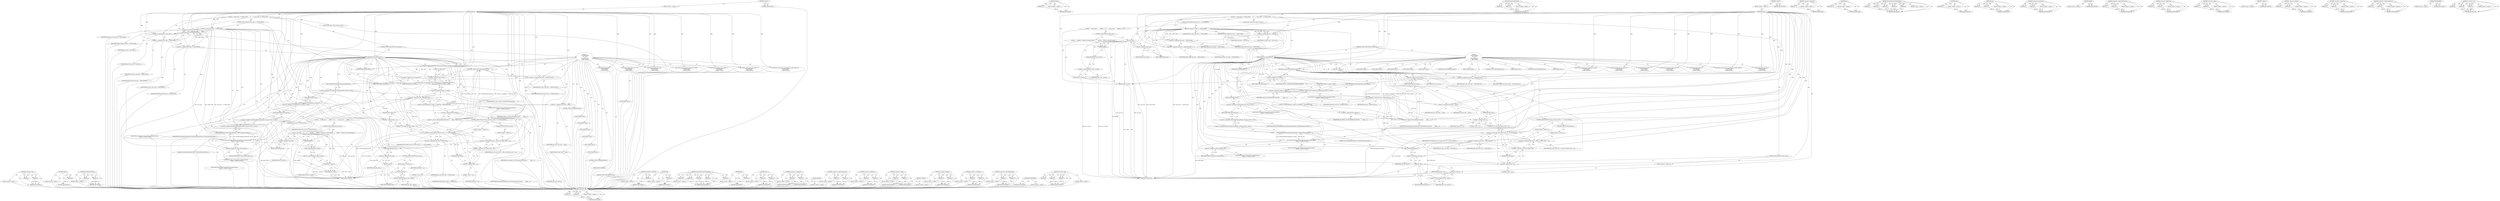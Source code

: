 digraph "&lt;operator&gt;.new" {
vulnerable_224 [label=<(METHOD,&lt;operator&gt;.cast)>];
vulnerable_225 [label=<(PARAM,p1)>];
vulnerable_226 [label=<(PARAM,p2)>];
vulnerable_227 [label=<(BLOCK,&lt;empty&gt;,&lt;empty&gt;)>];
vulnerable_228 [label=<(METHOD_RETURN,ANY)>];
vulnerable_172 [label=<(METHOD,Cancel)>];
vulnerable_173 [label=<(PARAM,p1)>];
vulnerable_174 [label=<(BLOCK,&lt;empty&gt;,&lt;empty&gt;)>];
vulnerable_175 [label=<(METHOD_RETURN,ANY)>];
vulnerable_199 [label=<(METHOD,NewRunnableMethod)>];
vulnerable_200 [label=<(PARAM,p1)>];
vulnerable_201 [label=<(PARAM,p2)>];
vulnerable_202 [label=<(BLOCK,&lt;empty&gt;,&lt;empty&gt;)>];
vulnerable_203 [label=<(METHOD_RETURN,ANY)>];
vulnerable_6 [label=<(METHOD,&lt;global&gt;)<SUB>1</SUB>>];
vulnerable_7 [label=<(BLOCK,&lt;empty&gt;,&lt;empty&gt;)<SUB>1</SUB>>];
vulnerable_8 [label=<(METHOD,DoLoop)<SUB>1</SUB>>];
vulnerable_9 [label=<(BLOCK,{
   if (next_state_ == STATE_NONE) {
     if (...,{
   if (next_state_ == STATE_NONE) {
     if (...)<SUB>1</SUB>>];
vulnerable_10 [label=<(CONTROL_STRUCTURE,IF,if (next_state_ == STATE_NONE))<SUB>2</SUB>>];
vulnerable_11 [label=<(&lt;operator&gt;.equals,next_state_ == STATE_NONE)<SUB>2</SUB>>];
vulnerable_12 [label=<(IDENTIFIER,next_state_,next_state_ == STATE_NONE)<SUB>2</SUB>>];
vulnerable_13 [label=<(IDENTIFIER,STATE_NONE,next_state_ == STATE_NONE)<SUB>2</SUB>>];
vulnerable_14 [label=<(BLOCK,{
     if (task_.get()) {
      AddRef();  // R...,{
     if (task_.get()) {
      AddRef();  // R...)<SUB>2</SUB>>];
vulnerable_15 [label=<(CONTROL_STRUCTURE,IF,if (task_.get()))<SUB>3</SUB>>];
vulnerable_16 [label=<(get,task_.get())<SUB>3</SUB>>];
vulnerable_17 [label=<(&lt;operator&gt;.fieldAccess,task_.get)<SUB>3</SUB>>];
vulnerable_18 [label=<(IDENTIFIER,task_,task_.get())<SUB>3</SUB>>];
vulnerable_19 [label=<(FIELD_IDENTIFIER,get,get)<SUB>3</SUB>>];
vulnerable_20 [label=<(BLOCK,{
      AddRef();  // Release in OnTaskComplete...,{
      AddRef();  // Release in OnTaskComplete...)<SUB>3</SUB>>];
vulnerable_21 [label=<(AddRef,AddRef())<SUB>4</SUB>>];
vulnerable_22 [label=<(Cancel,task_-&gt;Cancel())<SUB>5</SUB>>];
vulnerable_23 [label=<(&lt;operator&gt;.indirectFieldAccess,task_-&gt;Cancel)<SUB>5</SUB>>];
vulnerable_24 [label=<(IDENTIFIER,task_,task_-&gt;Cancel())<SUB>5</SUB>>];
vulnerable_25 [label=<(FIELD_IDENTIFIER,Cancel,Cancel)<SUB>5</SUB>>];
vulnerable_26 [label=<(RETURN,return;,return;)<SUB>7</SUB>>];
vulnerable_27 [label="<(LOCAL,State state: State)<SUB>10</SUB>>"];
vulnerable_28 [label=<(&lt;operator&gt;.assignment,state = next_state_)<SUB>10</SUB>>];
vulnerable_29 [label=<(IDENTIFIER,state,state = next_state_)<SUB>10</SUB>>];
vulnerable_30 [label=<(IDENTIFIER,next_state_,state = next_state_)<SUB>10</SUB>>];
vulnerable_31 [label=<(&lt;operator&gt;.assignment,task_state_ = STATE_NONE)<SUB>11</SUB>>];
vulnerable_32 [label=<(IDENTIFIER,task_state_,task_state_ = STATE_NONE)<SUB>11</SUB>>];
vulnerable_33 [label=<(IDENTIFIER,STATE_NONE,task_state_ = STATE_NONE)<SUB>11</SUB>>];
vulnerable_34 [label=<(&lt;operator&gt;.assignment,next_state_ = STATE_NONE)<SUB>12</SUB>>];
vulnerable_35 [label=<(IDENTIFIER,next_state_,next_state_ = STATE_NONE)<SUB>12</SUB>>];
vulnerable_36 [label=<(IDENTIFIER,STATE_NONE,next_state_ = STATE_NONE)<SUB>12</SUB>>];
vulnerable_37 [label=<(CONTROL_STRUCTURE,SWITCH,switch(state))<SUB>14</SUB>>];
vulnerable_38 [label=<(IDENTIFIER,state,switch(state))<SUB>14</SUB>>];
vulnerable_39 [label="<(BLOCK,{
    case STATE_IDLE:
      task_.reset();
   ...,{
    case STATE_IDLE:
      task_.reset();
   ...)<SUB>14</SUB>>"];
vulnerable_40 [label=<(JUMP_TARGET,case)<SUB>15</SUB>>];
vulnerable_41 [label="<(IDENTIFIER,STATE_IDLE,{
    case STATE_IDLE:
      task_.reset();
   ...)<SUB>15</SUB>>"];
vulnerable_42 [label=<(reset,task_.reset())<SUB>16</SUB>>];
vulnerable_43 [label=<(&lt;operator&gt;.fieldAccess,task_.reset)<SUB>16</SUB>>];
vulnerable_44 [label=<(IDENTIFIER,task_,task_.reset())<SUB>16</SUB>>];
vulnerable_45 [label=<(FIELD_IDENTIFIER,reset,reset)<SUB>16</SUB>>];
vulnerable_46 [label=<(&lt;operator&gt;.assignment,next_state_ = STATE_RUN_WS)<SUB>17</SUB>>];
vulnerable_47 [label=<(IDENTIFIER,next_state_,next_state_ = STATE_RUN_WS)<SUB>17</SUB>>];
vulnerable_48 [label=<(IDENTIFIER,STATE_RUN_WS,next_state_ = STATE_RUN_WS)<SUB>17</SUB>>];
vulnerable_49 [label="<(ChromeThread.PostDelayedTask,ChromeThread::PostDelayedTask(
          Chrome...)<SUB>18</SUB>>"];
vulnerable_50 [label="<(&lt;operator&gt;.fieldAccess,ChromeThread::PostDelayedTask)<SUB>18</SUB>>"];
vulnerable_51 [label="<(IDENTIFIER,ChromeThread,ChromeThread::PostDelayedTask(
          Chrome...)<SUB>18</SUB>>"];
vulnerable_52 [label=<(FIELD_IDENTIFIER,PostDelayedTask,PostDelayedTask)<SUB>18</SUB>>];
vulnerable_53 [label="<(&lt;operator&gt;.fieldAccess,ChromeThread::IO)<SUB>19</SUB>>"];
vulnerable_54 [label="<(IDENTIFIER,ChromeThread,ChromeThread::PostDelayedTask(
          Chrome...)<SUB>19</SUB>>"];
vulnerable_55 [label=<(FIELD_IDENTIFIER,IO,IO)<SUB>19</SUB>>];
vulnerable_56 [label="<(IDENTIFIER,FROM_HERE,ChromeThread::PostDelayedTask(
          Chrome...)<SUB>20</SUB>>"];
vulnerable_57 [label=<(NewRunnableMethod,NewRunnableMethod(this, &amp;WebSocketExperimentRun...)<SUB>21</SUB>>];
vulnerable_58 [label=<(LITERAL,this,NewRunnableMethod(this, &amp;WebSocketExperimentRun...)<SUB>21</SUB>>];
vulnerable_59 [label="<(&lt;operator&gt;.addressOf,&amp;WebSocketExperimentRunner::DoLoop)<SUB>21</SUB>>"];
vulnerable_60 [label="<(&lt;operator&gt;.fieldAccess,WebSocketExperimentRunner::DoLoop)<SUB>21</SUB>>"];
vulnerable_61 [label=<(IDENTIFIER,WebSocketExperimentRunner,NewRunnableMethod(this, &amp;WebSocketExperimentRun...)<SUB>21</SUB>>];
vulnerable_62 [label=<(FIELD_IDENTIFIER,DoLoop,DoLoop)<SUB>21</SUB>>];
vulnerable_63 [label=<(&lt;operator&gt;.fieldAccess,config_.next_delay_ms)<SUB>22</SUB>>];
vulnerable_64 [label="<(IDENTIFIER,config_,ChromeThread::PostDelayedTask(
          Chrome...)<SUB>22</SUB>>"];
vulnerable_65 [label=<(FIELD_IDENTIFIER,next_delay_ms,next_delay_ms)<SUB>22</SUB>>];
vulnerable_66 [label=<(CONTROL_STRUCTURE,BREAK,break;)<SUB>23</SUB>>];
vulnerable_67 [label=<(JUMP_TARGET,case)<SUB>24</SUB>>];
vulnerable_68 [label="<(IDENTIFIER,STATE_RUN_WS,{
    case STATE_IDLE:
      task_.reset();
   ...)<SUB>24</SUB>>"];
vulnerable_69 [label=<(JUMP_TARGET,case)<SUB>25</SUB>>];
vulnerable_70 [label="<(IDENTIFIER,STATE_RUN_WSS,{
    case STATE_IDLE:
      task_.reset();
   ...)<SUB>25</SUB>>"];
vulnerable_71 [label=<(JUMP_TARGET,case)<SUB>26</SUB>>];
vulnerable_72 [label="<(IDENTIFIER,STATE_RUN_WS_NODEFAULT_PORT,{
    case STATE_IDLE:
      task_.reset();
   ...)<SUB>26</SUB>>"];
vulnerable_73 [label=<(JUMP_TARGET,case)<SUB>27</SUB>>];
vulnerable_74 [label="<(IDENTIFIER,STATE_RUN_WS_DRAFT75,{
    case STATE_IDLE:
      task_.reset();
   ...)<SUB>27</SUB>>"];
vulnerable_75 [label=<(JUMP_TARGET,case)<SUB>28</SUB>>];
vulnerable_76 [label="<(IDENTIFIER,STATE_RUN_WSS_DRAFT75,{
    case STATE_IDLE:
      task_.reset();
   ...)<SUB>28</SUB>>"];
vulnerable_77 [label=<(JUMP_TARGET,case)<SUB>29</SUB>>];
vulnerable_78 [label="<(IDENTIFIER,STATE_RUN_WS_NODEFAULT_PORT_DRAFT75,{
    case STATE_IDLE:
      task_.reset();
   ...)<SUB>29</SUB>>"];
vulnerable_79 [label=<(reset,task_.reset(new WebSocketExperimentTask(
      ...)<SUB>30</SUB>>];
vulnerable_80 [label=<(&lt;operator&gt;.fieldAccess,task_.reset)<SUB>30</SUB>>];
vulnerable_81 [label=<(IDENTIFIER,task_,task_.reset(new WebSocketExperimentTask(
      ...)<SUB>30</SUB>>];
vulnerable_82 [label=<(FIELD_IDENTIFIER,reset,reset)<SUB>30</SUB>>];
vulnerable_83 [label=<(&lt;operator&gt;.new,new WebSocketExperimentTask(
          config_....)<SUB>30</SUB>>];
vulnerable_84 [label=<(IDENTIFIER,WebSocketExperimentTask,new WebSocketExperimentTask(
          config_....)<SUB>30</SUB>>];
vulnerable_85 [label=<(&lt;operator&gt;.indirectIndexAccess,config_.ws_config[state - STATE_RUN_WS])<SUB>31</SUB>>];
vulnerable_86 [label=<(&lt;operator&gt;.fieldAccess,config_.ws_config)<SUB>31</SUB>>];
vulnerable_87 [label=<(IDENTIFIER,config_,new WebSocketExperimentTask(
          config_....)<SUB>31</SUB>>];
vulnerable_88 [label=<(FIELD_IDENTIFIER,ws_config,ws_config)<SUB>31</SUB>>];
vulnerable_89 [label=<(&lt;operator&gt;.subtraction,state - STATE_RUN_WS)<SUB>31</SUB>>];
vulnerable_90 [label=<(IDENTIFIER,state,state - STATE_RUN_WS)<SUB>31</SUB>>];
vulnerable_91 [label=<(IDENTIFIER,STATE_RUN_WS,state - STATE_RUN_WS)<SUB>31</SUB>>];
vulnerable_92 [label=<(&lt;operator&gt;.addressOf,&amp;task_callback_)<SUB>31</SUB>>];
vulnerable_93 [label=<(IDENTIFIER,task_callback_,new WebSocketExperimentTask(
          config_....)<SUB>31</SUB>>];
vulnerable_94 [label=<(&lt;operator&gt;.assignment,task_state_ = state)<SUB>32</SUB>>];
vulnerable_95 [label=<(IDENTIFIER,task_state_,task_state_ = state)<SUB>32</SUB>>];
vulnerable_96 [label=<(IDENTIFIER,state,task_state_ = state)<SUB>32</SUB>>];
vulnerable_97 [label=<(CONTROL_STRUCTURE,IF,if (static_cast&lt;State&gt;(state + 1) == NUM_STATES))<SUB>33</SUB>>];
vulnerable_98 [label=<(&lt;operator&gt;.equals,static_cast&lt;State&gt;(state + 1) == NUM_STATES)<SUB>33</SUB>>];
vulnerable_99 [label=<(&lt;operator&gt;.cast,static_cast&lt;State&gt;(state + 1))<SUB>33</SUB>>];
vulnerable_100 [label=<(UNKNOWN,State,State)<SUB>33</SUB>>];
vulnerable_101 [label=<(&lt;operator&gt;.addition,state + 1)<SUB>33</SUB>>];
vulnerable_102 [label=<(IDENTIFIER,state,state + 1)<SUB>33</SUB>>];
vulnerable_103 [label=<(LITERAL,1,state + 1)<SUB>33</SUB>>];
vulnerable_104 [label=<(IDENTIFIER,NUM_STATES,static_cast&lt;State&gt;(state + 1) == NUM_STATES)<SUB>33</SUB>>];
vulnerable_105 [label=<(BLOCK,&lt;empty&gt;,&lt;empty&gt;)<SUB>34</SUB>>];
vulnerable_106 [label=<(&lt;operator&gt;.assignment,next_state_ = STATE_IDLE)<SUB>34</SUB>>];
vulnerable_107 [label=<(IDENTIFIER,next_state_,next_state_ = STATE_IDLE)<SUB>34</SUB>>];
vulnerable_108 [label=<(IDENTIFIER,STATE_IDLE,next_state_ = STATE_IDLE)<SUB>34</SUB>>];
vulnerable_109 [label=<(CONTROL_STRUCTURE,ELSE,else)<SUB>36</SUB>>];
vulnerable_110 [label=<(BLOCK,&lt;empty&gt;,&lt;empty&gt;)<SUB>36</SUB>>];
vulnerable_111 [label=<(&lt;operator&gt;.assignment,next_state_ = static_cast&lt;State&gt;(state + 1))<SUB>36</SUB>>];
vulnerable_112 [label=<(IDENTIFIER,next_state_,next_state_ = static_cast&lt;State&gt;(state + 1))<SUB>36</SUB>>];
vulnerable_113 [label=<(&lt;operator&gt;.cast,static_cast&lt;State&gt;(state + 1))<SUB>36</SUB>>];
vulnerable_114 [label=<(UNKNOWN,State,State)<SUB>36</SUB>>];
vulnerable_115 [label=<(&lt;operator&gt;.addition,state + 1)<SUB>36</SUB>>];
vulnerable_116 [label=<(IDENTIFIER,state,state + 1)<SUB>36</SUB>>];
vulnerable_117 [label=<(LITERAL,1,state + 1)<SUB>36</SUB>>];
vulnerable_118 [label=<(CONTROL_STRUCTURE,BREAK,break;)<SUB>37</SUB>>];
vulnerable_119 [label=<(JUMP_TARGET,default)<SUB>38</SUB>>];
vulnerable_120 [label=<(NOTREACHED,NOTREACHED())<SUB>39</SUB>>];
vulnerable_121 [label=<(CONTROL_STRUCTURE,BREAK,break;)<SUB>40</SUB>>];
vulnerable_122 [label=<(CONTROL_STRUCTURE,IF,if (task_.get()))<SUB>42</SUB>>];
vulnerable_123 [label=<(get,task_.get())<SUB>42</SUB>>];
vulnerable_124 [label=<(&lt;operator&gt;.fieldAccess,task_.get)<SUB>42</SUB>>];
vulnerable_125 [label=<(IDENTIFIER,task_,task_.get())<SUB>42</SUB>>];
vulnerable_126 [label=<(FIELD_IDENTIFIER,get,get)<SUB>42</SUB>>];
vulnerable_127 [label=<(BLOCK,&lt;empty&gt;,&lt;empty&gt;)<SUB>43</SUB>>];
vulnerable_128 [label=<(Run,task_-&gt;Run())<SUB>43</SUB>>];
vulnerable_129 [label=<(&lt;operator&gt;.indirectFieldAccess,task_-&gt;Run)<SUB>43</SUB>>];
vulnerable_130 [label=<(IDENTIFIER,task_,task_-&gt;Run())<SUB>43</SUB>>];
vulnerable_131 [label=<(FIELD_IDENTIFIER,Run,Run)<SUB>43</SUB>>];
vulnerable_132 [label=<(METHOD_RETURN,void)<SUB>1</SUB>>];
vulnerable_134 [label=<(METHOD_RETURN,ANY)<SUB>1</SUB>>];
vulnerable_204 [label=<(METHOD,&lt;operator&gt;.addressOf)>];
vulnerable_205 [label=<(PARAM,p1)>];
vulnerable_206 [label=<(BLOCK,&lt;empty&gt;,&lt;empty&gt;)>];
vulnerable_207 [label=<(METHOD_RETURN,ANY)>];
vulnerable_160 [label=<(METHOD,get)>];
vulnerable_161 [label=<(PARAM,p1)>];
vulnerable_162 [label=<(BLOCK,&lt;empty&gt;,&lt;empty&gt;)>];
vulnerable_163 [label=<(METHOD_RETURN,ANY)>];
vulnerable_191 [label=<(METHOD,ChromeThread.PostDelayedTask)>];
vulnerable_192 [label=<(PARAM,p1)>];
vulnerable_193 [label=<(PARAM,p2)>];
vulnerable_194 [label=<(PARAM,p3)>];
vulnerable_195 [label=<(PARAM,p4)>];
vulnerable_196 [label=<(PARAM,p5)>];
vulnerable_197 [label=<(BLOCK,&lt;empty&gt;,&lt;empty&gt;)>];
vulnerable_198 [label=<(METHOD_RETURN,ANY)>];
vulnerable_237 [label=<(METHOD,Run)>];
vulnerable_238 [label=<(PARAM,p1)>];
vulnerable_239 [label=<(BLOCK,&lt;empty&gt;,&lt;empty&gt;)>];
vulnerable_240 [label=<(METHOD_RETURN,ANY)>];
vulnerable_186 [label=<(METHOD,reset)>];
vulnerable_187 [label=<(PARAM,p1)>];
vulnerable_188 [label=<(PARAM,p2)>];
vulnerable_189 [label=<(BLOCK,&lt;empty&gt;,&lt;empty&gt;)>];
vulnerable_190 [label=<(METHOD_RETURN,ANY)>];
vulnerable_181 [label=<(METHOD,&lt;operator&gt;.assignment)>];
vulnerable_182 [label=<(PARAM,p1)>];
vulnerable_183 [label=<(PARAM,p2)>];
vulnerable_184 [label=<(BLOCK,&lt;empty&gt;,&lt;empty&gt;)>];
vulnerable_185 [label=<(METHOD_RETURN,ANY)>];
vulnerable_169 [label=<(METHOD,AddRef)>];
vulnerable_170 [label=<(BLOCK,&lt;empty&gt;,&lt;empty&gt;)>];
vulnerable_171 [label=<(METHOD_RETURN,ANY)>];
vulnerable_214 [label=<(METHOD,&lt;operator&gt;.indirectIndexAccess)>];
vulnerable_215 [label=<(PARAM,p1)>];
vulnerable_216 [label=<(PARAM,p2)>];
vulnerable_217 [label=<(BLOCK,&lt;empty&gt;,&lt;empty&gt;)>];
vulnerable_218 [label=<(METHOD_RETURN,ANY)>];
vulnerable_164 [label=<(METHOD,&lt;operator&gt;.fieldAccess)>];
vulnerable_165 [label=<(PARAM,p1)>];
vulnerable_166 [label=<(PARAM,p2)>];
vulnerable_167 [label=<(BLOCK,&lt;empty&gt;,&lt;empty&gt;)>];
vulnerable_168 [label=<(METHOD_RETURN,ANY)>];
vulnerable_155 [label=<(METHOD,&lt;operator&gt;.equals)>];
vulnerable_156 [label=<(PARAM,p1)>];
vulnerable_157 [label=<(PARAM,p2)>];
vulnerable_158 [label=<(BLOCK,&lt;empty&gt;,&lt;empty&gt;)>];
vulnerable_159 [label=<(METHOD_RETURN,ANY)>];
vulnerable_149 [label=<(METHOD,&lt;global&gt;)<SUB>1</SUB>>];
vulnerable_150 [label=<(BLOCK,&lt;empty&gt;,&lt;empty&gt;)>];
vulnerable_151 [label=<(METHOD_RETURN,ANY)>];
vulnerable_229 [label=<(METHOD,&lt;operator&gt;.addition)>];
vulnerable_230 [label=<(PARAM,p1)>];
vulnerable_231 [label=<(PARAM,p2)>];
vulnerable_232 [label=<(BLOCK,&lt;empty&gt;,&lt;empty&gt;)>];
vulnerable_233 [label=<(METHOD_RETURN,ANY)>];
vulnerable_219 [label=<(METHOD,&lt;operator&gt;.subtraction)>];
vulnerable_220 [label=<(PARAM,p1)>];
vulnerable_221 [label=<(PARAM,p2)>];
vulnerable_222 [label=<(BLOCK,&lt;empty&gt;,&lt;empty&gt;)>];
vulnerable_223 [label=<(METHOD_RETURN,ANY)>];
vulnerable_176 [label=<(METHOD,&lt;operator&gt;.indirectFieldAccess)>];
vulnerable_177 [label=<(PARAM,p1)>];
vulnerable_178 [label=<(PARAM,p2)>];
vulnerable_179 [label=<(BLOCK,&lt;empty&gt;,&lt;empty&gt;)>];
vulnerable_180 [label=<(METHOD_RETURN,ANY)>];
vulnerable_234 [label=<(METHOD,NOTREACHED)>];
vulnerable_235 [label=<(BLOCK,&lt;empty&gt;,&lt;empty&gt;)>];
vulnerable_236 [label=<(METHOD_RETURN,ANY)>];
vulnerable_208 [label=<(METHOD,&lt;operator&gt;.new)>];
vulnerable_209 [label=<(PARAM,p1)>];
vulnerable_210 [label=<(PARAM,p2)>];
vulnerable_211 [label=<(PARAM,p3)>];
vulnerable_212 [label=<(BLOCK,&lt;empty&gt;,&lt;empty&gt;)>];
vulnerable_213 [label=<(METHOD_RETURN,ANY)>];
fixed_224 [label=<(METHOD,&lt;operator&gt;.cast)>];
fixed_225 [label=<(PARAM,p1)>];
fixed_226 [label=<(PARAM,p2)>];
fixed_227 [label=<(BLOCK,&lt;empty&gt;,&lt;empty&gt;)>];
fixed_228 [label=<(METHOD_RETURN,ANY)>];
fixed_172 [label=<(METHOD,Cancel)>];
fixed_173 [label=<(PARAM,p1)>];
fixed_174 [label=<(BLOCK,&lt;empty&gt;,&lt;empty&gt;)>];
fixed_175 [label=<(METHOD_RETURN,ANY)>];
fixed_199 [label=<(METHOD,NewRunnableMethod)>];
fixed_200 [label=<(PARAM,p1)>];
fixed_201 [label=<(PARAM,p2)>];
fixed_202 [label=<(BLOCK,&lt;empty&gt;,&lt;empty&gt;)>];
fixed_203 [label=<(METHOD_RETURN,ANY)>];
fixed_6 [label=<(METHOD,&lt;global&gt;)<SUB>1</SUB>>];
fixed_7 [label=<(BLOCK,&lt;empty&gt;,&lt;empty&gt;)<SUB>1</SUB>>];
fixed_8 [label=<(METHOD,DoLoop)<SUB>1</SUB>>];
fixed_9 [label=<(BLOCK,{
   if (next_state_ == STATE_NONE) {
     if (...,{
   if (next_state_ == STATE_NONE) {
     if (...)<SUB>1</SUB>>];
fixed_10 [label=<(CONTROL_STRUCTURE,IF,if (next_state_ == STATE_NONE))<SUB>2</SUB>>];
fixed_11 [label=<(&lt;operator&gt;.equals,next_state_ == STATE_NONE)<SUB>2</SUB>>];
fixed_12 [label=<(IDENTIFIER,next_state_,next_state_ == STATE_NONE)<SUB>2</SUB>>];
fixed_13 [label=<(IDENTIFIER,STATE_NONE,next_state_ == STATE_NONE)<SUB>2</SUB>>];
fixed_14 [label=<(BLOCK,{
     if (task_.get()) {
      AddRef();  // R...,{
     if (task_.get()) {
      AddRef();  // R...)<SUB>2</SUB>>];
fixed_15 [label=<(CONTROL_STRUCTURE,IF,if (task_.get()))<SUB>3</SUB>>];
fixed_16 [label=<(get,task_.get())<SUB>3</SUB>>];
fixed_17 [label=<(&lt;operator&gt;.fieldAccess,task_.get)<SUB>3</SUB>>];
fixed_18 [label=<(IDENTIFIER,task_,task_.get())<SUB>3</SUB>>];
fixed_19 [label=<(FIELD_IDENTIFIER,get,get)<SUB>3</SUB>>];
fixed_20 [label=<(BLOCK,{
      AddRef();  // Release in OnTaskComplete...,{
      AddRef();  // Release in OnTaskComplete...)<SUB>3</SUB>>];
fixed_21 [label=<(AddRef,AddRef())<SUB>4</SUB>>];
fixed_22 [label=<(Cancel,task_-&gt;Cancel())<SUB>5</SUB>>];
fixed_23 [label=<(&lt;operator&gt;.indirectFieldAccess,task_-&gt;Cancel)<SUB>5</SUB>>];
fixed_24 [label=<(IDENTIFIER,task_,task_-&gt;Cancel())<SUB>5</SUB>>];
fixed_25 [label=<(FIELD_IDENTIFIER,Cancel,Cancel)<SUB>5</SUB>>];
fixed_26 [label=<(RETURN,return;,return;)<SUB>7</SUB>>];
fixed_27 [label="<(LOCAL,State state: State)<SUB>10</SUB>>"];
fixed_28 [label=<(&lt;operator&gt;.assignment,state = next_state_)<SUB>10</SUB>>];
fixed_29 [label=<(IDENTIFIER,state,state = next_state_)<SUB>10</SUB>>];
fixed_30 [label=<(IDENTIFIER,next_state_,state = next_state_)<SUB>10</SUB>>];
fixed_31 [label=<(&lt;operator&gt;.assignment,task_state_ = STATE_NONE)<SUB>11</SUB>>];
fixed_32 [label=<(IDENTIFIER,task_state_,task_state_ = STATE_NONE)<SUB>11</SUB>>];
fixed_33 [label=<(IDENTIFIER,STATE_NONE,task_state_ = STATE_NONE)<SUB>11</SUB>>];
fixed_34 [label=<(&lt;operator&gt;.assignment,next_state_ = STATE_NONE)<SUB>12</SUB>>];
fixed_35 [label=<(IDENTIFIER,next_state_,next_state_ = STATE_NONE)<SUB>12</SUB>>];
fixed_36 [label=<(IDENTIFIER,STATE_NONE,next_state_ = STATE_NONE)<SUB>12</SUB>>];
fixed_37 [label=<(CONTROL_STRUCTURE,SWITCH,switch(state))<SUB>14</SUB>>];
fixed_38 [label=<(IDENTIFIER,state,switch(state))<SUB>14</SUB>>];
fixed_39 [label="<(BLOCK,{
    case STATE_IDLE:
      task_.reset();
   ...,{
    case STATE_IDLE:
      task_.reset();
   ...)<SUB>14</SUB>>"];
fixed_40 [label=<(JUMP_TARGET,case)<SUB>15</SUB>>];
fixed_41 [label="<(IDENTIFIER,STATE_IDLE,{
    case STATE_IDLE:
      task_.reset();
   ...)<SUB>15</SUB>>"];
fixed_42 [label=<(reset,task_.reset())<SUB>16</SUB>>];
fixed_43 [label=<(&lt;operator&gt;.fieldAccess,task_.reset)<SUB>16</SUB>>];
fixed_44 [label=<(IDENTIFIER,task_,task_.reset())<SUB>16</SUB>>];
fixed_45 [label=<(FIELD_IDENTIFIER,reset,reset)<SUB>16</SUB>>];
fixed_46 [label=<(&lt;operator&gt;.assignment,next_state_ = STATE_RUN_WS)<SUB>17</SUB>>];
fixed_47 [label=<(IDENTIFIER,next_state_,next_state_ = STATE_RUN_WS)<SUB>17</SUB>>];
fixed_48 [label=<(IDENTIFIER,STATE_RUN_WS,next_state_ = STATE_RUN_WS)<SUB>17</SUB>>];
fixed_49 [label="<(ChromeThread.PostDelayedTask,ChromeThread::PostDelayedTask(
          Chrome...)<SUB>18</SUB>>"];
fixed_50 [label="<(&lt;operator&gt;.fieldAccess,ChromeThread::PostDelayedTask)<SUB>18</SUB>>"];
fixed_51 [label="<(IDENTIFIER,ChromeThread,ChromeThread::PostDelayedTask(
          Chrome...)<SUB>18</SUB>>"];
fixed_52 [label=<(FIELD_IDENTIFIER,PostDelayedTask,PostDelayedTask)<SUB>18</SUB>>];
fixed_53 [label="<(&lt;operator&gt;.fieldAccess,ChromeThread::IO)<SUB>19</SUB>>"];
fixed_54 [label="<(IDENTIFIER,ChromeThread,ChromeThread::PostDelayedTask(
          Chrome...)<SUB>19</SUB>>"];
fixed_55 [label=<(FIELD_IDENTIFIER,IO,IO)<SUB>19</SUB>>];
fixed_56 [label="<(IDENTIFIER,FROM_HERE,ChromeThread::PostDelayedTask(
          Chrome...)<SUB>20</SUB>>"];
fixed_57 [label=<(NewRunnableMethod,NewRunnableMethod(this, &amp;WebSocketExperimentRun...)<SUB>21</SUB>>];
fixed_58 [label=<(LITERAL,this,NewRunnableMethod(this, &amp;WebSocketExperimentRun...)<SUB>21</SUB>>];
fixed_59 [label="<(&lt;operator&gt;.addressOf,&amp;WebSocketExperimentRunner::DoLoop)<SUB>21</SUB>>"];
fixed_60 [label="<(&lt;operator&gt;.fieldAccess,WebSocketExperimentRunner::DoLoop)<SUB>21</SUB>>"];
fixed_61 [label=<(IDENTIFIER,WebSocketExperimentRunner,NewRunnableMethod(this, &amp;WebSocketExperimentRun...)<SUB>21</SUB>>];
fixed_62 [label=<(FIELD_IDENTIFIER,DoLoop,DoLoop)<SUB>21</SUB>>];
fixed_63 [label=<(&lt;operator&gt;.fieldAccess,config_.next_delay_ms)<SUB>22</SUB>>];
fixed_64 [label="<(IDENTIFIER,config_,ChromeThread::PostDelayedTask(
          Chrome...)<SUB>22</SUB>>"];
fixed_65 [label=<(FIELD_IDENTIFIER,next_delay_ms,next_delay_ms)<SUB>22</SUB>>];
fixed_66 [label=<(CONTROL_STRUCTURE,BREAK,break;)<SUB>23</SUB>>];
fixed_67 [label=<(JUMP_TARGET,case)<SUB>24</SUB>>];
fixed_68 [label="<(IDENTIFIER,STATE_RUN_WS,{
    case STATE_IDLE:
      task_.reset();
   ...)<SUB>24</SUB>>"];
fixed_69 [label=<(JUMP_TARGET,case)<SUB>25</SUB>>];
fixed_70 [label="<(IDENTIFIER,STATE_RUN_WSS,{
    case STATE_IDLE:
      task_.reset();
   ...)<SUB>25</SUB>>"];
fixed_71 [label=<(JUMP_TARGET,case)<SUB>26</SUB>>];
fixed_72 [label="<(IDENTIFIER,STATE_RUN_WS_NODEFAULT_PORT,{
    case STATE_IDLE:
      task_.reset();
   ...)<SUB>26</SUB>>"];
fixed_73 [label=<(JUMP_TARGET,case)<SUB>27</SUB>>];
fixed_74 [label="<(IDENTIFIER,STATE_RUN_WS_DRAFT75,{
    case STATE_IDLE:
      task_.reset();
   ...)<SUB>27</SUB>>"];
fixed_75 [label=<(JUMP_TARGET,case)<SUB>28</SUB>>];
fixed_76 [label="<(IDENTIFIER,STATE_RUN_WSS_DRAFT75,{
    case STATE_IDLE:
      task_.reset();
   ...)<SUB>28</SUB>>"];
fixed_77 [label=<(JUMP_TARGET,case)<SUB>29</SUB>>];
fixed_78 [label="<(IDENTIFIER,STATE_RUN_WS_NODEFAULT_PORT_DRAFT75,{
    case STATE_IDLE:
      task_.reset();
   ...)<SUB>29</SUB>>"];
fixed_79 [label=<(reset,task_.reset(new WebSocketExperimentTask(
      ...)<SUB>30</SUB>>];
fixed_80 [label=<(&lt;operator&gt;.fieldAccess,task_.reset)<SUB>30</SUB>>];
fixed_81 [label=<(IDENTIFIER,task_,task_.reset(new WebSocketExperimentTask(
      ...)<SUB>30</SUB>>];
fixed_82 [label=<(FIELD_IDENTIFIER,reset,reset)<SUB>30</SUB>>];
fixed_83 [label=<(&lt;operator&gt;.new,new WebSocketExperimentTask(
          config_....)<SUB>30</SUB>>];
fixed_84 [label=<(IDENTIFIER,WebSocketExperimentTask,new WebSocketExperimentTask(
          config_....)<SUB>30</SUB>>];
fixed_85 [label=<(&lt;operator&gt;.indirectIndexAccess,config_.ws_config[state - STATE_RUN_WS])<SUB>31</SUB>>];
fixed_86 [label=<(&lt;operator&gt;.fieldAccess,config_.ws_config)<SUB>31</SUB>>];
fixed_87 [label=<(IDENTIFIER,config_,new WebSocketExperimentTask(
          config_....)<SUB>31</SUB>>];
fixed_88 [label=<(FIELD_IDENTIFIER,ws_config,ws_config)<SUB>31</SUB>>];
fixed_89 [label=<(&lt;operator&gt;.subtraction,state - STATE_RUN_WS)<SUB>31</SUB>>];
fixed_90 [label=<(IDENTIFIER,state,state - STATE_RUN_WS)<SUB>31</SUB>>];
fixed_91 [label=<(IDENTIFIER,STATE_RUN_WS,state - STATE_RUN_WS)<SUB>31</SUB>>];
fixed_92 [label=<(&lt;operator&gt;.addressOf,&amp;task_callback_)<SUB>31</SUB>>];
fixed_93 [label=<(IDENTIFIER,task_callback_,new WebSocketExperimentTask(
          config_....)<SUB>31</SUB>>];
fixed_94 [label=<(&lt;operator&gt;.assignment,task_state_ = state)<SUB>32</SUB>>];
fixed_95 [label=<(IDENTIFIER,task_state_,task_state_ = state)<SUB>32</SUB>>];
fixed_96 [label=<(IDENTIFIER,state,task_state_ = state)<SUB>32</SUB>>];
fixed_97 [label=<(CONTROL_STRUCTURE,IF,if (static_cast&lt;State&gt;(state + 1) == NUM_STATES))<SUB>33</SUB>>];
fixed_98 [label=<(&lt;operator&gt;.equals,static_cast&lt;State&gt;(state + 1) == NUM_STATES)<SUB>33</SUB>>];
fixed_99 [label=<(&lt;operator&gt;.cast,static_cast&lt;State&gt;(state + 1))<SUB>33</SUB>>];
fixed_100 [label=<(UNKNOWN,State,State)<SUB>33</SUB>>];
fixed_101 [label=<(&lt;operator&gt;.addition,state + 1)<SUB>33</SUB>>];
fixed_102 [label=<(IDENTIFIER,state,state + 1)<SUB>33</SUB>>];
fixed_103 [label=<(LITERAL,1,state + 1)<SUB>33</SUB>>];
fixed_104 [label=<(IDENTIFIER,NUM_STATES,static_cast&lt;State&gt;(state + 1) == NUM_STATES)<SUB>33</SUB>>];
fixed_105 [label=<(BLOCK,&lt;empty&gt;,&lt;empty&gt;)<SUB>34</SUB>>];
fixed_106 [label=<(&lt;operator&gt;.assignment,next_state_ = STATE_IDLE)<SUB>34</SUB>>];
fixed_107 [label=<(IDENTIFIER,next_state_,next_state_ = STATE_IDLE)<SUB>34</SUB>>];
fixed_108 [label=<(IDENTIFIER,STATE_IDLE,next_state_ = STATE_IDLE)<SUB>34</SUB>>];
fixed_109 [label=<(CONTROL_STRUCTURE,ELSE,else)<SUB>36</SUB>>];
fixed_110 [label=<(BLOCK,&lt;empty&gt;,&lt;empty&gt;)<SUB>36</SUB>>];
fixed_111 [label=<(&lt;operator&gt;.assignment,next_state_ = static_cast&lt;State&gt;(state + 1))<SUB>36</SUB>>];
fixed_112 [label=<(IDENTIFIER,next_state_,next_state_ = static_cast&lt;State&gt;(state + 1))<SUB>36</SUB>>];
fixed_113 [label=<(&lt;operator&gt;.cast,static_cast&lt;State&gt;(state + 1))<SUB>36</SUB>>];
fixed_114 [label=<(UNKNOWN,State,State)<SUB>36</SUB>>];
fixed_115 [label=<(&lt;operator&gt;.addition,state + 1)<SUB>36</SUB>>];
fixed_116 [label=<(IDENTIFIER,state,state + 1)<SUB>36</SUB>>];
fixed_117 [label=<(LITERAL,1,state + 1)<SUB>36</SUB>>];
fixed_118 [label=<(CONTROL_STRUCTURE,BREAK,break;)<SUB>37</SUB>>];
fixed_119 [label=<(JUMP_TARGET,default)<SUB>38</SUB>>];
fixed_120 [label=<(NOTREACHED,NOTREACHED())<SUB>39</SUB>>];
fixed_121 [label=<(CONTROL_STRUCTURE,BREAK,break;)<SUB>40</SUB>>];
fixed_122 [label=<(CONTROL_STRUCTURE,IF,if (task_.get()))<SUB>42</SUB>>];
fixed_123 [label=<(get,task_.get())<SUB>42</SUB>>];
fixed_124 [label=<(&lt;operator&gt;.fieldAccess,task_.get)<SUB>42</SUB>>];
fixed_125 [label=<(IDENTIFIER,task_,task_.get())<SUB>42</SUB>>];
fixed_126 [label=<(FIELD_IDENTIFIER,get,get)<SUB>42</SUB>>];
fixed_127 [label=<(BLOCK,&lt;empty&gt;,&lt;empty&gt;)<SUB>43</SUB>>];
fixed_128 [label=<(Run,task_-&gt;Run())<SUB>43</SUB>>];
fixed_129 [label=<(&lt;operator&gt;.indirectFieldAccess,task_-&gt;Run)<SUB>43</SUB>>];
fixed_130 [label=<(IDENTIFIER,task_,task_-&gt;Run())<SUB>43</SUB>>];
fixed_131 [label=<(FIELD_IDENTIFIER,Run,Run)<SUB>43</SUB>>];
fixed_132 [label=<(METHOD_RETURN,void)<SUB>1</SUB>>];
fixed_134 [label=<(METHOD_RETURN,ANY)<SUB>1</SUB>>];
fixed_204 [label=<(METHOD,&lt;operator&gt;.addressOf)>];
fixed_205 [label=<(PARAM,p1)>];
fixed_206 [label=<(BLOCK,&lt;empty&gt;,&lt;empty&gt;)>];
fixed_207 [label=<(METHOD_RETURN,ANY)>];
fixed_160 [label=<(METHOD,get)>];
fixed_161 [label=<(PARAM,p1)>];
fixed_162 [label=<(BLOCK,&lt;empty&gt;,&lt;empty&gt;)>];
fixed_163 [label=<(METHOD_RETURN,ANY)>];
fixed_191 [label=<(METHOD,ChromeThread.PostDelayedTask)>];
fixed_192 [label=<(PARAM,p1)>];
fixed_193 [label=<(PARAM,p2)>];
fixed_194 [label=<(PARAM,p3)>];
fixed_195 [label=<(PARAM,p4)>];
fixed_196 [label=<(PARAM,p5)>];
fixed_197 [label=<(BLOCK,&lt;empty&gt;,&lt;empty&gt;)>];
fixed_198 [label=<(METHOD_RETURN,ANY)>];
fixed_237 [label=<(METHOD,Run)>];
fixed_238 [label=<(PARAM,p1)>];
fixed_239 [label=<(BLOCK,&lt;empty&gt;,&lt;empty&gt;)>];
fixed_240 [label=<(METHOD_RETURN,ANY)>];
fixed_186 [label=<(METHOD,reset)>];
fixed_187 [label=<(PARAM,p1)>];
fixed_188 [label=<(PARAM,p2)>];
fixed_189 [label=<(BLOCK,&lt;empty&gt;,&lt;empty&gt;)>];
fixed_190 [label=<(METHOD_RETURN,ANY)>];
fixed_181 [label=<(METHOD,&lt;operator&gt;.assignment)>];
fixed_182 [label=<(PARAM,p1)>];
fixed_183 [label=<(PARAM,p2)>];
fixed_184 [label=<(BLOCK,&lt;empty&gt;,&lt;empty&gt;)>];
fixed_185 [label=<(METHOD_RETURN,ANY)>];
fixed_169 [label=<(METHOD,AddRef)>];
fixed_170 [label=<(BLOCK,&lt;empty&gt;,&lt;empty&gt;)>];
fixed_171 [label=<(METHOD_RETURN,ANY)>];
fixed_214 [label=<(METHOD,&lt;operator&gt;.indirectIndexAccess)>];
fixed_215 [label=<(PARAM,p1)>];
fixed_216 [label=<(PARAM,p2)>];
fixed_217 [label=<(BLOCK,&lt;empty&gt;,&lt;empty&gt;)>];
fixed_218 [label=<(METHOD_RETURN,ANY)>];
fixed_164 [label=<(METHOD,&lt;operator&gt;.fieldAccess)>];
fixed_165 [label=<(PARAM,p1)>];
fixed_166 [label=<(PARAM,p2)>];
fixed_167 [label=<(BLOCK,&lt;empty&gt;,&lt;empty&gt;)>];
fixed_168 [label=<(METHOD_RETURN,ANY)>];
fixed_155 [label=<(METHOD,&lt;operator&gt;.equals)>];
fixed_156 [label=<(PARAM,p1)>];
fixed_157 [label=<(PARAM,p2)>];
fixed_158 [label=<(BLOCK,&lt;empty&gt;,&lt;empty&gt;)>];
fixed_159 [label=<(METHOD_RETURN,ANY)>];
fixed_149 [label=<(METHOD,&lt;global&gt;)<SUB>1</SUB>>];
fixed_150 [label=<(BLOCK,&lt;empty&gt;,&lt;empty&gt;)>];
fixed_151 [label=<(METHOD_RETURN,ANY)>];
fixed_229 [label=<(METHOD,&lt;operator&gt;.addition)>];
fixed_230 [label=<(PARAM,p1)>];
fixed_231 [label=<(PARAM,p2)>];
fixed_232 [label=<(BLOCK,&lt;empty&gt;,&lt;empty&gt;)>];
fixed_233 [label=<(METHOD_RETURN,ANY)>];
fixed_219 [label=<(METHOD,&lt;operator&gt;.subtraction)>];
fixed_220 [label=<(PARAM,p1)>];
fixed_221 [label=<(PARAM,p2)>];
fixed_222 [label=<(BLOCK,&lt;empty&gt;,&lt;empty&gt;)>];
fixed_223 [label=<(METHOD_RETURN,ANY)>];
fixed_176 [label=<(METHOD,&lt;operator&gt;.indirectFieldAccess)>];
fixed_177 [label=<(PARAM,p1)>];
fixed_178 [label=<(PARAM,p2)>];
fixed_179 [label=<(BLOCK,&lt;empty&gt;,&lt;empty&gt;)>];
fixed_180 [label=<(METHOD_RETURN,ANY)>];
fixed_234 [label=<(METHOD,NOTREACHED)>];
fixed_235 [label=<(BLOCK,&lt;empty&gt;,&lt;empty&gt;)>];
fixed_236 [label=<(METHOD_RETURN,ANY)>];
fixed_208 [label=<(METHOD,&lt;operator&gt;.new)>];
fixed_209 [label=<(PARAM,p1)>];
fixed_210 [label=<(PARAM,p2)>];
fixed_211 [label=<(PARAM,p3)>];
fixed_212 [label=<(BLOCK,&lt;empty&gt;,&lt;empty&gt;)>];
fixed_213 [label=<(METHOD_RETURN,ANY)>];
vulnerable_224 -> vulnerable_225  [key=0, label="AST: "];
vulnerable_224 -> vulnerable_225  [key=1, label="DDG: "];
vulnerable_224 -> vulnerable_227  [key=0, label="AST: "];
vulnerable_224 -> vulnerable_226  [key=0, label="AST: "];
vulnerable_224 -> vulnerable_226  [key=1, label="DDG: "];
vulnerable_224 -> vulnerable_228  [key=0, label="AST: "];
vulnerable_224 -> vulnerable_228  [key=1, label="CFG: "];
vulnerable_225 -> vulnerable_228  [key=0, label="DDG: p1"];
vulnerable_226 -> vulnerable_228  [key=0, label="DDG: p2"];
vulnerable_227 -> fixed_224  [key=0];
vulnerable_228 -> fixed_224  [key=0];
vulnerable_172 -> vulnerable_173  [key=0, label="AST: "];
vulnerable_172 -> vulnerable_173  [key=1, label="DDG: "];
vulnerable_172 -> vulnerable_174  [key=0, label="AST: "];
vulnerable_172 -> vulnerable_175  [key=0, label="AST: "];
vulnerable_172 -> vulnerable_175  [key=1, label="CFG: "];
vulnerable_173 -> vulnerable_175  [key=0, label="DDG: p1"];
vulnerable_174 -> fixed_224  [key=0];
vulnerable_175 -> fixed_224  [key=0];
vulnerable_199 -> vulnerable_200  [key=0, label="AST: "];
vulnerable_199 -> vulnerable_200  [key=1, label="DDG: "];
vulnerable_199 -> vulnerable_202  [key=0, label="AST: "];
vulnerable_199 -> vulnerable_201  [key=0, label="AST: "];
vulnerable_199 -> vulnerable_201  [key=1, label="DDG: "];
vulnerable_199 -> vulnerable_203  [key=0, label="AST: "];
vulnerable_199 -> vulnerable_203  [key=1, label="CFG: "];
vulnerable_200 -> vulnerable_203  [key=0, label="DDG: p1"];
vulnerable_201 -> vulnerable_203  [key=0, label="DDG: p2"];
vulnerable_202 -> fixed_224  [key=0];
vulnerable_203 -> fixed_224  [key=0];
vulnerable_6 -> vulnerable_7  [key=0, label="AST: "];
vulnerable_6 -> vulnerable_134  [key=0, label="AST: "];
vulnerable_6 -> vulnerable_134  [key=1, label="CFG: "];
vulnerable_7 -> vulnerable_8  [key=0, label="AST: "];
vulnerable_8 -> vulnerable_9  [key=0, label="AST: "];
vulnerable_8 -> vulnerable_132  [key=0, label="AST: "];
vulnerable_8 -> vulnerable_11  [key=0, label="CFG: "];
vulnerable_8 -> vulnerable_11  [key=1, label="DDG: "];
vulnerable_8 -> vulnerable_28  [key=0, label="DDG: "];
vulnerable_8 -> vulnerable_31  [key=0, label="DDG: "];
vulnerable_8 -> vulnerable_34  [key=0, label="DDG: "];
vulnerable_8 -> vulnerable_38  [key=0, label="DDG: "];
vulnerable_8 -> vulnerable_26  [key=0, label="DDG: "];
vulnerable_8 -> vulnerable_41  [key=0, label="DDG: "];
vulnerable_8 -> vulnerable_46  [key=0, label="DDG: "];
vulnerable_8 -> vulnerable_68  [key=0, label="DDG: "];
vulnerable_8 -> vulnerable_70  [key=0, label="DDG: "];
vulnerable_8 -> vulnerable_72  [key=0, label="DDG: "];
vulnerable_8 -> vulnerable_74  [key=0, label="DDG: "];
vulnerable_8 -> vulnerable_76  [key=0, label="DDG: "];
vulnerable_8 -> vulnerable_78  [key=0, label="DDG: "];
vulnerable_8 -> vulnerable_94  [key=0, label="DDG: "];
vulnerable_8 -> vulnerable_120  [key=0, label="DDG: "];
vulnerable_8 -> vulnerable_49  [key=0, label="DDG: "];
vulnerable_8 -> vulnerable_21  [key=0, label="DDG: "];
vulnerable_8 -> vulnerable_57  [key=0, label="DDG: "];
vulnerable_8 -> vulnerable_83  [key=0, label="DDG: "];
vulnerable_8 -> vulnerable_98  [key=0, label="DDG: "];
vulnerable_8 -> vulnerable_106  [key=0, label="DDG: "];
vulnerable_8 -> vulnerable_99  [key=0, label="DDG: "];
vulnerable_8 -> vulnerable_111  [key=0, label="DDG: "];
vulnerable_8 -> vulnerable_89  [key=0, label="DDG: "];
vulnerable_8 -> vulnerable_101  [key=0, label="DDG: "];
vulnerable_8 -> vulnerable_113  [key=0, label="DDG: "];
vulnerable_8 -> vulnerable_115  [key=0, label="DDG: "];
vulnerable_9 -> vulnerable_10  [key=0, label="AST: "];
vulnerable_9 -> vulnerable_27  [key=0, label="AST: "];
vulnerable_9 -> vulnerable_28  [key=0, label="AST: "];
vulnerable_9 -> vulnerable_31  [key=0, label="AST: "];
vulnerable_9 -> vulnerable_34  [key=0, label="AST: "];
vulnerable_9 -> vulnerable_37  [key=0, label="AST: "];
vulnerable_9 -> vulnerable_122  [key=0, label="AST: "];
vulnerable_10 -> vulnerable_11  [key=0, label="AST: "];
vulnerable_10 -> vulnerable_14  [key=0, label="AST: "];
vulnerable_11 -> vulnerable_12  [key=0, label="AST: "];
vulnerable_11 -> vulnerable_13  [key=0, label="AST: "];
vulnerable_11 -> vulnerable_19  [key=0, label="CFG: "];
vulnerable_11 -> vulnerable_19  [key=1, label="CDG: "];
vulnerable_11 -> vulnerable_28  [key=0, label="CFG: "];
vulnerable_11 -> vulnerable_28  [key=1, label="DDG: next_state_"];
vulnerable_11 -> vulnerable_28  [key=2, label="CDG: "];
vulnerable_11 -> vulnerable_132  [key=0, label="DDG: next_state_"];
vulnerable_11 -> vulnerable_132  [key=1, label="DDG: STATE_NONE"];
vulnerable_11 -> vulnerable_132  [key=2, label="DDG: next_state_ == STATE_NONE"];
vulnerable_11 -> vulnerable_31  [key=0, label="DDG: STATE_NONE"];
vulnerable_11 -> vulnerable_31  [key=1, label="CDG: "];
vulnerable_11 -> vulnerable_34  [key=0, label="DDG: STATE_NONE"];
vulnerable_11 -> vulnerable_34  [key=1, label="CDG: "];
vulnerable_11 -> vulnerable_17  [key=0, label="CDG: "];
vulnerable_11 -> vulnerable_26  [key=0, label="CDG: "];
vulnerable_11 -> vulnerable_38  [key=0, label="CDG: "];
vulnerable_11 -> vulnerable_123  [key=0, label="CDG: "];
vulnerable_11 -> vulnerable_126  [key=0, label="CDG: "];
vulnerable_11 -> vulnerable_16  [key=0, label="CDG: "];
vulnerable_11 -> vulnerable_124  [key=0, label="CDG: "];
vulnerable_12 -> fixed_224  [key=0];
vulnerable_13 -> fixed_224  [key=0];
vulnerable_14 -> vulnerable_15  [key=0, label="AST: "];
vulnerable_14 -> vulnerable_26  [key=0, label="AST: "];
vulnerable_15 -> vulnerable_16  [key=0, label="AST: "];
vulnerable_15 -> vulnerable_20  [key=0, label="AST: "];
vulnerable_16 -> vulnerable_17  [key=0, label="AST: "];
vulnerable_16 -> vulnerable_21  [key=0, label="CFG: "];
vulnerable_16 -> vulnerable_21  [key=1, label="CDG: "];
vulnerable_16 -> vulnerable_26  [key=0, label="CFG: "];
vulnerable_16 -> vulnerable_132  [key=0, label="DDG: task_.get"];
vulnerable_16 -> vulnerable_132  [key=1, label="DDG: task_.get()"];
vulnerable_16 -> vulnerable_25  [key=0, label="CDG: "];
vulnerable_16 -> vulnerable_22  [key=0, label="CDG: "];
vulnerable_16 -> vulnerable_23  [key=0, label="CDG: "];
vulnerable_17 -> vulnerable_18  [key=0, label="AST: "];
vulnerable_17 -> vulnerable_19  [key=0, label="AST: "];
vulnerable_17 -> vulnerable_16  [key=0, label="CFG: "];
vulnerable_18 -> fixed_224  [key=0];
vulnerable_19 -> vulnerable_17  [key=0, label="CFG: "];
vulnerable_20 -> vulnerable_21  [key=0, label="AST: "];
vulnerable_20 -> vulnerable_22  [key=0, label="AST: "];
vulnerable_21 -> vulnerable_25  [key=0, label="CFG: "];
vulnerable_21 -> vulnerable_132  [key=0, label="DDG: AddRef()"];
vulnerable_22 -> vulnerable_23  [key=0, label="AST: "];
vulnerable_22 -> vulnerable_26  [key=0, label="CFG: "];
vulnerable_22 -> vulnerable_132  [key=0, label="DDG: task_-&gt;Cancel"];
vulnerable_22 -> vulnerable_132  [key=1, label="DDG: task_-&gt;Cancel()"];
vulnerable_23 -> vulnerable_24  [key=0, label="AST: "];
vulnerable_23 -> vulnerable_25  [key=0, label="AST: "];
vulnerable_23 -> vulnerable_22  [key=0, label="CFG: "];
vulnerable_24 -> fixed_224  [key=0];
vulnerable_25 -> vulnerable_23  [key=0, label="CFG: "];
vulnerable_26 -> vulnerable_132  [key=0, label="CFG: "];
vulnerable_26 -> vulnerable_132  [key=1, label="DDG: &lt;RET&gt;"];
vulnerable_27 -> fixed_224  [key=0];
vulnerable_28 -> vulnerable_29  [key=0, label="AST: "];
vulnerable_28 -> vulnerable_30  [key=0, label="AST: "];
vulnerable_28 -> vulnerable_31  [key=0, label="CFG: "];
vulnerable_28 -> vulnerable_89  [key=0, label="DDG: state"];
vulnerable_29 -> fixed_224  [key=0];
vulnerable_30 -> fixed_224  [key=0];
vulnerable_31 -> vulnerable_32  [key=0, label="AST: "];
vulnerable_31 -> vulnerable_33  [key=0, label="AST: "];
vulnerable_31 -> vulnerable_34  [key=0, label="CFG: "];
vulnerable_32 -> fixed_224  [key=0];
vulnerable_33 -> fixed_224  [key=0];
vulnerable_34 -> vulnerable_35  [key=0, label="AST: "];
vulnerable_34 -> vulnerable_36  [key=0, label="AST: "];
vulnerable_34 -> vulnerable_38  [key=0, label="CFG: "];
vulnerable_35 -> fixed_224  [key=0];
vulnerable_36 -> fixed_224  [key=0];
vulnerable_37 -> vulnerable_38  [key=0, label="AST: "];
vulnerable_37 -> vulnerable_39  [key=0, label="AST: "];
vulnerable_38 -> vulnerable_45  [key=0, label="CFG: "];
vulnerable_38 -> vulnerable_45  [key=1, label="CDG: "];
vulnerable_38 -> vulnerable_82  [key=0, label="CFG: "];
vulnerable_38 -> vulnerable_82  [key=1, label="CDG: "];
vulnerable_38 -> vulnerable_120  [key=0, label="CFG: "];
vulnerable_38 -> vulnerable_120  [key=1, label="CDG: "];
vulnerable_38 -> vulnerable_94  [key=0, label="CDG: "];
vulnerable_38 -> vulnerable_60  [key=0, label="CDG: "];
vulnerable_38 -> vulnerable_42  [key=0, label="CDG: "];
vulnerable_38 -> vulnerable_57  [key=0, label="CDG: "];
vulnerable_38 -> vulnerable_98  [key=0, label="CDG: "];
vulnerable_38 -> vulnerable_52  [key=0, label="CDG: "];
vulnerable_38 -> vulnerable_85  [key=0, label="CDG: "];
vulnerable_38 -> vulnerable_92  [key=0, label="CDG: "];
vulnerable_38 -> vulnerable_50  [key=0, label="CDG: "];
vulnerable_38 -> vulnerable_59  [key=0, label="CDG: "];
vulnerable_38 -> vulnerable_101  [key=0, label="CDG: "];
vulnerable_38 -> vulnerable_79  [key=0, label="CDG: "];
vulnerable_38 -> vulnerable_43  [key=0, label="CDG: "];
vulnerable_38 -> vulnerable_80  [key=0, label="CDG: "];
vulnerable_38 -> vulnerable_100  [key=0, label="CDG: "];
vulnerable_38 -> vulnerable_88  [key=0, label="CDG: "];
vulnerable_38 -> vulnerable_86  [key=0, label="CDG: "];
vulnerable_38 -> vulnerable_49  [key=0, label="CDG: "];
vulnerable_38 -> vulnerable_89  [key=0, label="CDG: "];
vulnerable_38 -> vulnerable_99  [key=0, label="CDG: "];
vulnerable_38 -> vulnerable_46  [key=0, label="CDG: "];
vulnerable_38 -> vulnerable_65  [key=0, label="CDG: "];
vulnerable_38 -> vulnerable_83  [key=0, label="CDG: "];
vulnerable_38 -> vulnerable_53  [key=0, label="CDG: "];
vulnerable_38 -> vulnerable_63  [key=0, label="CDG: "];
vulnerable_38 -> vulnerable_55  [key=0, label="CDG: "];
vulnerable_38 -> vulnerable_62  [key=0, label="CDG: "];
vulnerable_39 -> vulnerable_40  [key=0, label="AST: "];
vulnerable_39 -> vulnerable_41  [key=0, label="AST: "];
vulnerable_39 -> vulnerable_42  [key=0, label="AST: "];
vulnerable_39 -> vulnerable_46  [key=0, label="AST: "];
vulnerable_39 -> vulnerable_49  [key=0, label="AST: "];
vulnerable_39 -> vulnerable_66  [key=0, label="AST: "];
vulnerable_39 -> vulnerable_67  [key=0, label="AST: "];
vulnerable_39 -> vulnerable_68  [key=0, label="AST: "];
vulnerable_39 -> vulnerable_69  [key=0, label="AST: "];
vulnerable_39 -> vulnerable_70  [key=0, label="AST: "];
vulnerable_39 -> vulnerable_71  [key=0, label="AST: "];
vulnerable_39 -> vulnerable_72  [key=0, label="AST: "];
vulnerable_39 -> vulnerable_73  [key=0, label="AST: "];
vulnerable_39 -> vulnerable_74  [key=0, label="AST: "];
vulnerable_39 -> vulnerable_75  [key=0, label="AST: "];
vulnerable_39 -> vulnerable_76  [key=0, label="AST: "];
vulnerable_39 -> vulnerable_77  [key=0, label="AST: "];
vulnerable_39 -> vulnerable_78  [key=0, label="AST: "];
vulnerable_39 -> vulnerable_79  [key=0, label="AST: "];
vulnerable_39 -> vulnerable_94  [key=0, label="AST: "];
vulnerable_39 -> vulnerable_97  [key=0, label="AST: "];
vulnerable_39 -> vulnerable_118  [key=0, label="AST: "];
vulnerable_39 -> vulnerable_119  [key=0, label="AST: "];
vulnerable_39 -> vulnerable_120  [key=0, label="AST: "];
vulnerable_39 -> vulnerable_121  [key=0, label="AST: "];
vulnerable_40 -> fixed_224  [key=0];
vulnerable_41 -> fixed_224  [key=0];
vulnerable_42 -> vulnerable_43  [key=0, label="AST: "];
vulnerable_42 -> vulnerable_46  [key=0, label="CFG: "];
vulnerable_43 -> vulnerable_44  [key=0, label="AST: "];
vulnerable_43 -> vulnerable_45  [key=0, label="AST: "];
vulnerable_43 -> vulnerable_42  [key=0, label="CFG: "];
vulnerable_44 -> fixed_224  [key=0];
vulnerable_45 -> vulnerable_43  [key=0, label="CFG: "];
vulnerable_46 -> vulnerable_47  [key=0, label="AST: "];
vulnerable_46 -> vulnerable_48  [key=0, label="AST: "];
vulnerable_46 -> vulnerable_52  [key=0, label="CFG: "];
vulnerable_47 -> fixed_224  [key=0];
vulnerable_48 -> fixed_224  [key=0];
vulnerable_49 -> vulnerable_50  [key=0, label="AST: "];
vulnerable_49 -> vulnerable_53  [key=0, label="AST: "];
vulnerable_49 -> vulnerable_56  [key=0, label="AST: "];
vulnerable_49 -> vulnerable_57  [key=0, label="AST: "];
vulnerable_49 -> vulnerable_63  [key=0, label="AST: "];
vulnerable_49 -> vulnerable_126  [key=0, label="CFG: "];
vulnerable_49 -> vulnerable_132  [key=0, label="DDG: FROM_HERE"];
vulnerable_50 -> vulnerable_51  [key=0, label="AST: "];
vulnerable_50 -> vulnerable_52  [key=0, label="AST: "];
vulnerable_50 -> vulnerable_55  [key=0, label="CFG: "];
vulnerable_51 -> fixed_224  [key=0];
vulnerable_52 -> vulnerable_50  [key=0, label="CFG: "];
vulnerable_53 -> vulnerable_54  [key=0, label="AST: "];
vulnerable_53 -> vulnerable_55  [key=0, label="AST: "];
vulnerable_53 -> vulnerable_62  [key=0, label="CFG: "];
vulnerable_54 -> fixed_224  [key=0];
vulnerable_55 -> vulnerable_53  [key=0, label="CFG: "];
vulnerable_56 -> fixed_224  [key=0];
vulnerable_57 -> vulnerable_58  [key=0, label="AST: "];
vulnerable_57 -> vulnerable_59  [key=0, label="AST: "];
vulnerable_57 -> vulnerable_65  [key=0, label="CFG: "];
vulnerable_57 -> vulnerable_49  [key=0, label="DDG: this"];
vulnerable_57 -> vulnerable_49  [key=1, label="DDG: &amp;WebSocketExperimentRunner::DoLoop"];
vulnerable_58 -> fixed_224  [key=0];
vulnerable_59 -> vulnerable_60  [key=0, label="AST: "];
vulnerable_59 -> vulnerable_57  [key=0, label="CFG: "];
vulnerable_60 -> vulnerable_61  [key=0, label="AST: "];
vulnerable_60 -> vulnerable_62  [key=0, label="AST: "];
vulnerable_60 -> vulnerable_59  [key=0, label="CFG: "];
vulnerable_61 -> fixed_224  [key=0];
vulnerable_62 -> vulnerable_60  [key=0, label="CFG: "];
vulnerable_63 -> vulnerable_64  [key=0, label="AST: "];
vulnerable_63 -> vulnerable_65  [key=0, label="AST: "];
vulnerable_63 -> vulnerable_49  [key=0, label="CFG: "];
vulnerable_64 -> fixed_224  [key=0];
vulnerable_65 -> vulnerable_63  [key=0, label="CFG: "];
vulnerable_66 -> fixed_224  [key=0];
vulnerable_67 -> fixed_224  [key=0];
vulnerable_68 -> fixed_224  [key=0];
vulnerable_69 -> fixed_224  [key=0];
vulnerable_70 -> fixed_224  [key=0];
vulnerable_71 -> fixed_224  [key=0];
vulnerable_72 -> fixed_224  [key=0];
vulnerable_73 -> fixed_224  [key=0];
vulnerable_74 -> fixed_224  [key=0];
vulnerable_75 -> fixed_224  [key=0];
vulnerable_76 -> fixed_224  [key=0];
vulnerable_77 -> fixed_224  [key=0];
vulnerable_78 -> fixed_224  [key=0];
vulnerable_79 -> vulnerable_80  [key=0, label="AST: "];
vulnerable_79 -> vulnerable_83  [key=0, label="AST: "];
vulnerable_79 -> vulnerable_94  [key=0, label="CFG: "];
vulnerable_80 -> vulnerable_81  [key=0, label="AST: "];
vulnerable_80 -> vulnerable_82  [key=0, label="AST: "];
vulnerable_80 -> vulnerable_88  [key=0, label="CFG: "];
vulnerable_81 -> fixed_224  [key=0];
vulnerable_82 -> vulnerable_80  [key=0, label="CFG: "];
vulnerable_83 -> vulnerable_84  [key=0, label="AST: "];
vulnerable_83 -> vulnerable_85  [key=0, label="AST: "];
vulnerable_83 -> vulnerable_92  [key=0, label="AST: "];
vulnerable_83 -> vulnerable_79  [key=0, label="CFG: "];
vulnerable_83 -> vulnerable_79  [key=1, label="DDG: WebSocketExperimentTask"];
vulnerable_83 -> vulnerable_79  [key=2, label="DDG: config_.ws_config[state - STATE_RUN_WS]"];
vulnerable_83 -> vulnerable_79  [key=3, label="DDG: &amp;task_callback_"];
vulnerable_83 -> vulnerable_132  [key=0, label="DDG: WebSocketExperimentTask"];
vulnerable_84 -> fixed_224  [key=0];
vulnerable_85 -> vulnerable_86  [key=0, label="AST: "];
vulnerable_85 -> vulnerable_89  [key=0, label="AST: "];
vulnerable_85 -> vulnerable_92  [key=0, label="CFG: "];
vulnerable_86 -> vulnerable_87  [key=0, label="AST: "];
vulnerable_86 -> vulnerable_88  [key=0, label="AST: "];
vulnerable_86 -> vulnerable_89  [key=0, label="CFG: "];
vulnerable_87 -> fixed_224  [key=0];
vulnerable_88 -> vulnerable_86  [key=0, label="CFG: "];
vulnerable_89 -> vulnerable_90  [key=0, label="AST: "];
vulnerable_89 -> vulnerable_91  [key=0, label="AST: "];
vulnerable_89 -> vulnerable_85  [key=0, label="CFG: "];
vulnerable_89 -> vulnerable_94  [key=0, label="DDG: state"];
vulnerable_89 -> vulnerable_98  [key=0, label="DDG: state"];
vulnerable_89 -> vulnerable_99  [key=0, label="DDG: state"];
vulnerable_89 -> vulnerable_111  [key=0, label="DDG: state"];
vulnerable_89 -> vulnerable_101  [key=0, label="DDG: state"];
vulnerable_89 -> vulnerable_113  [key=0, label="DDG: state"];
vulnerable_89 -> vulnerable_115  [key=0, label="DDG: state"];
vulnerable_90 -> fixed_224  [key=0];
vulnerable_91 -> fixed_224  [key=0];
vulnerable_92 -> vulnerable_93  [key=0, label="AST: "];
vulnerable_92 -> vulnerable_83  [key=0, label="CFG: "];
vulnerable_93 -> fixed_224  [key=0];
vulnerable_94 -> vulnerable_95  [key=0, label="AST: "];
vulnerable_94 -> vulnerable_96  [key=0, label="AST: "];
vulnerable_94 -> vulnerable_100  [key=0, label="CFG: "];
vulnerable_95 -> fixed_224  [key=0];
vulnerable_96 -> fixed_224  [key=0];
vulnerable_97 -> vulnerable_98  [key=0, label="AST: "];
vulnerable_97 -> vulnerable_105  [key=0, label="AST: "];
vulnerable_97 -> vulnerable_109  [key=0, label="AST: "];
vulnerable_98 -> vulnerable_99  [key=0, label="AST: "];
vulnerable_98 -> vulnerable_104  [key=0, label="AST: "];
vulnerable_98 -> vulnerable_106  [key=0, label="CFG: "];
vulnerable_98 -> vulnerable_106  [key=1, label="CDG: "];
vulnerable_98 -> vulnerable_114  [key=0, label="CFG: "];
vulnerable_98 -> vulnerable_114  [key=1, label="CDG: "];
vulnerable_98 -> vulnerable_132  [key=0, label="DDG: NUM_STATES"];
vulnerable_98 -> vulnerable_115  [key=0, label="CDG: "];
vulnerable_98 -> vulnerable_113  [key=0, label="CDG: "];
vulnerable_98 -> vulnerable_111  [key=0, label="CDG: "];
vulnerable_99 -> vulnerable_100  [key=0, label="AST: "];
vulnerable_99 -> vulnerable_101  [key=0, label="AST: "];
vulnerable_99 -> vulnerable_98  [key=0, label="CFG: "];
vulnerable_100 -> vulnerable_101  [key=0, label="CFG: "];
vulnerable_101 -> vulnerable_102  [key=0, label="AST: "];
vulnerable_101 -> vulnerable_103  [key=0, label="AST: "];
vulnerable_101 -> vulnerable_99  [key=0, label="CFG: "];
vulnerable_102 -> fixed_224  [key=0];
vulnerable_103 -> fixed_224  [key=0];
vulnerable_104 -> fixed_224  [key=0];
vulnerable_105 -> vulnerable_106  [key=0, label="AST: "];
vulnerable_106 -> vulnerable_107  [key=0, label="AST: "];
vulnerable_106 -> vulnerable_108  [key=0, label="AST: "];
vulnerable_106 -> vulnerable_126  [key=0, label="CFG: "];
vulnerable_106 -> vulnerable_132  [key=0, label="DDG: STATE_IDLE"];
vulnerable_107 -> fixed_224  [key=0];
vulnerable_108 -> fixed_224  [key=0];
vulnerable_109 -> vulnerable_110  [key=0, label="AST: "];
vulnerable_110 -> vulnerable_111  [key=0, label="AST: "];
vulnerable_111 -> vulnerable_112  [key=0, label="AST: "];
vulnerable_111 -> vulnerable_113  [key=0, label="AST: "];
vulnerable_111 -> vulnerable_126  [key=0, label="CFG: "];
vulnerable_112 -> fixed_224  [key=0];
vulnerable_113 -> vulnerable_114  [key=0, label="AST: "];
vulnerable_113 -> vulnerable_115  [key=0, label="AST: "];
vulnerable_113 -> vulnerable_111  [key=0, label="CFG: "];
vulnerable_114 -> vulnerable_115  [key=0, label="CFG: "];
vulnerable_115 -> vulnerable_116  [key=0, label="AST: "];
vulnerable_115 -> vulnerable_117  [key=0, label="AST: "];
vulnerable_115 -> vulnerable_113  [key=0, label="CFG: "];
vulnerable_116 -> fixed_224  [key=0];
vulnerable_117 -> fixed_224  [key=0];
vulnerable_118 -> fixed_224  [key=0];
vulnerable_119 -> fixed_224  [key=0];
vulnerable_120 -> vulnerable_126  [key=0, label="CFG: "];
vulnerable_121 -> fixed_224  [key=0];
vulnerable_122 -> vulnerable_123  [key=0, label="AST: "];
vulnerable_122 -> vulnerable_127  [key=0, label="AST: "];
vulnerable_123 -> vulnerable_124  [key=0, label="AST: "];
vulnerable_123 -> vulnerable_132  [key=0, label="CFG: "];
vulnerable_123 -> vulnerable_131  [key=0, label="CFG: "];
vulnerable_123 -> vulnerable_131  [key=1, label="CDG: "];
vulnerable_123 -> vulnerable_128  [key=0, label="CDG: "];
vulnerable_123 -> vulnerable_129  [key=0, label="CDG: "];
vulnerable_124 -> vulnerable_125  [key=0, label="AST: "];
vulnerable_124 -> vulnerable_126  [key=0, label="AST: "];
vulnerable_124 -> vulnerable_123  [key=0, label="CFG: "];
vulnerable_125 -> fixed_224  [key=0];
vulnerable_126 -> vulnerable_124  [key=0, label="CFG: "];
vulnerable_127 -> vulnerable_128  [key=0, label="AST: "];
vulnerable_128 -> vulnerable_129  [key=0, label="AST: "];
vulnerable_128 -> vulnerable_132  [key=0, label="CFG: "];
vulnerable_129 -> vulnerable_130  [key=0, label="AST: "];
vulnerable_129 -> vulnerable_131  [key=0, label="AST: "];
vulnerable_129 -> vulnerable_128  [key=0, label="CFG: "];
vulnerable_130 -> fixed_224  [key=0];
vulnerable_131 -> vulnerable_129  [key=0, label="CFG: "];
vulnerable_132 -> fixed_224  [key=0];
vulnerable_134 -> fixed_224  [key=0];
vulnerable_204 -> vulnerable_205  [key=0, label="AST: "];
vulnerable_204 -> vulnerable_205  [key=1, label="DDG: "];
vulnerable_204 -> vulnerable_206  [key=0, label="AST: "];
vulnerable_204 -> vulnerable_207  [key=0, label="AST: "];
vulnerable_204 -> vulnerable_207  [key=1, label="CFG: "];
vulnerable_205 -> vulnerable_207  [key=0, label="DDG: p1"];
vulnerable_206 -> fixed_224  [key=0];
vulnerable_207 -> fixed_224  [key=0];
vulnerable_160 -> vulnerable_161  [key=0, label="AST: "];
vulnerable_160 -> vulnerable_161  [key=1, label="DDG: "];
vulnerable_160 -> vulnerable_162  [key=0, label="AST: "];
vulnerable_160 -> vulnerable_163  [key=0, label="AST: "];
vulnerable_160 -> vulnerable_163  [key=1, label="CFG: "];
vulnerable_161 -> vulnerable_163  [key=0, label="DDG: p1"];
vulnerable_162 -> fixed_224  [key=0];
vulnerable_163 -> fixed_224  [key=0];
vulnerable_191 -> vulnerable_192  [key=0, label="AST: "];
vulnerable_191 -> vulnerable_192  [key=1, label="DDG: "];
vulnerable_191 -> vulnerable_197  [key=0, label="AST: "];
vulnerable_191 -> vulnerable_193  [key=0, label="AST: "];
vulnerable_191 -> vulnerable_193  [key=1, label="DDG: "];
vulnerable_191 -> vulnerable_198  [key=0, label="AST: "];
vulnerable_191 -> vulnerable_198  [key=1, label="CFG: "];
vulnerable_191 -> vulnerable_194  [key=0, label="AST: "];
vulnerable_191 -> vulnerable_194  [key=1, label="DDG: "];
vulnerable_191 -> vulnerable_195  [key=0, label="AST: "];
vulnerable_191 -> vulnerable_195  [key=1, label="DDG: "];
vulnerable_191 -> vulnerable_196  [key=0, label="AST: "];
vulnerable_191 -> vulnerable_196  [key=1, label="DDG: "];
vulnerable_192 -> vulnerable_198  [key=0, label="DDG: p1"];
vulnerable_193 -> vulnerable_198  [key=0, label="DDG: p2"];
vulnerable_194 -> vulnerable_198  [key=0, label="DDG: p3"];
vulnerable_195 -> vulnerable_198  [key=0, label="DDG: p4"];
vulnerable_196 -> vulnerable_198  [key=0, label="DDG: p5"];
vulnerable_197 -> fixed_224  [key=0];
vulnerable_198 -> fixed_224  [key=0];
vulnerable_237 -> vulnerable_238  [key=0, label="AST: "];
vulnerable_237 -> vulnerable_238  [key=1, label="DDG: "];
vulnerable_237 -> vulnerable_239  [key=0, label="AST: "];
vulnerable_237 -> vulnerable_240  [key=0, label="AST: "];
vulnerable_237 -> vulnerable_240  [key=1, label="CFG: "];
vulnerable_238 -> vulnerable_240  [key=0, label="DDG: p1"];
vulnerable_239 -> fixed_224  [key=0];
vulnerable_240 -> fixed_224  [key=0];
vulnerable_186 -> vulnerable_187  [key=0, label="AST: "];
vulnerable_186 -> vulnerable_187  [key=1, label="DDG: "];
vulnerable_186 -> vulnerable_189  [key=0, label="AST: "];
vulnerable_186 -> vulnerable_188  [key=0, label="AST: "];
vulnerable_186 -> vulnerable_188  [key=1, label="DDG: "];
vulnerable_186 -> vulnerable_190  [key=0, label="AST: "];
vulnerable_186 -> vulnerable_190  [key=1, label="CFG: "];
vulnerable_187 -> vulnerable_190  [key=0, label="DDG: p1"];
vulnerable_188 -> vulnerable_190  [key=0, label="DDG: p2"];
vulnerable_189 -> fixed_224  [key=0];
vulnerable_190 -> fixed_224  [key=0];
vulnerable_181 -> vulnerable_182  [key=0, label="AST: "];
vulnerable_181 -> vulnerable_182  [key=1, label="DDG: "];
vulnerable_181 -> vulnerable_184  [key=0, label="AST: "];
vulnerable_181 -> vulnerable_183  [key=0, label="AST: "];
vulnerable_181 -> vulnerable_183  [key=1, label="DDG: "];
vulnerable_181 -> vulnerable_185  [key=0, label="AST: "];
vulnerable_181 -> vulnerable_185  [key=1, label="CFG: "];
vulnerable_182 -> vulnerable_185  [key=0, label="DDG: p1"];
vulnerable_183 -> vulnerable_185  [key=0, label="DDG: p2"];
vulnerable_184 -> fixed_224  [key=0];
vulnerable_185 -> fixed_224  [key=0];
vulnerable_169 -> vulnerable_170  [key=0, label="AST: "];
vulnerable_169 -> vulnerable_171  [key=0, label="AST: "];
vulnerable_169 -> vulnerable_171  [key=1, label="CFG: "];
vulnerable_170 -> fixed_224  [key=0];
vulnerable_171 -> fixed_224  [key=0];
vulnerable_214 -> vulnerable_215  [key=0, label="AST: "];
vulnerable_214 -> vulnerable_215  [key=1, label="DDG: "];
vulnerable_214 -> vulnerable_217  [key=0, label="AST: "];
vulnerable_214 -> vulnerable_216  [key=0, label="AST: "];
vulnerable_214 -> vulnerable_216  [key=1, label="DDG: "];
vulnerable_214 -> vulnerable_218  [key=0, label="AST: "];
vulnerable_214 -> vulnerable_218  [key=1, label="CFG: "];
vulnerable_215 -> vulnerable_218  [key=0, label="DDG: p1"];
vulnerable_216 -> vulnerable_218  [key=0, label="DDG: p2"];
vulnerable_217 -> fixed_224  [key=0];
vulnerable_218 -> fixed_224  [key=0];
vulnerable_164 -> vulnerable_165  [key=0, label="AST: "];
vulnerable_164 -> vulnerable_165  [key=1, label="DDG: "];
vulnerable_164 -> vulnerable_167  [key=0, label="AST: "];
vulnerable_164 -> vulnerable_166  [key=0, label="AST: "];
vulnerable_164 -> vulnerable_166  [key=1, label="DDG: "];
vulnerable_164 -> vulnerable_168  [key=0, label="AST: "];
vulnerable_164 -> vulnerable_168  [key=1, label="CFG: "];
vulnerable_165 -> vulnerable_168  [key=0, label="DDG: p1"];
vulnerable_166 -> vulnerable_168  [key=0, label="DDG: p2"];
vulnerable_167 -> fixed_224  [key=0];
vulnerable_168 -> fixed_224  [key=0];
vulnerable_155 -> vulnerable_156  [key=0, label="AST: "];
vulnerable_155 -> vulnerable_156  [key=1, label="DDG: "];
vulnerable_155 -> vulnerable_158  [key=0, label="AST: "];
vulnerable_155 -> vulnerable_157  [key=0, label="AST: "];
vulnerable_155 -> vulnerable_157  [key=1, label="DDG: "];
vulnerable_155 -> vulnerable_159  [key=0, label="AST: "];
vulnerable_155 -> vulnerable_159  [key=1, label="CFG: "];
vulnerable_156 -> vulnerable_159  [key=0, label="DDG: p1"];
vulnerable_157 -> vulnerable_159  [key=0, label="DDG: p2"];
vulnerable_158 -> fixed_224  [key=0];
vulnerable_159 -> fixed_224  [key=0];
vulnerable_149 -> vulnerable_150  [key=0, label="AST: "];
vulnerable_149 -> vulnerable_151  [key=0, label="AST: "];
vulnerable_149 -> vulnerable_151  [key=1, label="CFG: "];
vulnerable_150 -> fixed_224  [key=0];
vulnerable_151 -> fixed_224  [key=0];
vulnerable_229 -> vulnerable_230  [key=0, label="AST: "];
vulnerable_229 -> vulnerable_230  [key=1, label="DDG: "];
vulnerable_229 -> vulnerable_232  [key=0, label="AST: "];
vulnerable_229 -> vulnerable_231  [key=0, label="AST: "];
vulnerable_229 -> vulnerable_231  [key=1, label="DDG: "];
vulnerable_229 -> vulnerable_233  [key=0, label="AST: "];
vulnerable_229 -> vulnerable_233  [key=1, label="CFG: "];
vulnerable_230 -> vulnerable_233  [key=0, label="DDG: p1"];
vulnerable_231 -> vulnerable_233  [key=0, label="DDG: p2"];
vulnerable_232 -> fixed_224  [key=0];
vulnerable_233 -> fixed_224  [key=0];
vulnerable_219 -> vulnerable_220  [key=0, label="AST: "];
vulnerable_219 -> vulnerable_220  [key=1, label="DDG: "];
vulnerable_219 -> vulnerable_222  [key=0, label="AST: "];
vulnerable_219 -> vulnerable_221  [key=0, label="AST: "];
vulnerable_219 -> vulnerable_221  [key=1, label="DDG: "];
vulnerable_219 -> vulnerable_223  [key=0, label="AST: "];
vulnerable_219 -> vulnerable_223  [key=1, label="CFG: "];
vulnerable_220 -> vulnerable_223  [key=0, label="DDG: p1"];
vulnerable_221 -> vulnerable_223  [key=0, label="DDG: p2"];
vulnerable_222 -> fixed_224  [key=0];
vulnerable_223 -> fixed_224  [key=0];
vulnerable_176 -> vulnerable_177  [key=0, label="AST: "];
vulnerable_176 -> vulnerable_177  [key=1, label="DDG: "];
vulnerable_176 -> vulnerable_179  [key=0, label="AST: "];
vulnerable_176 -> vulnerable_178  [key=0, label="AST: "];
vulnerable_176 -> vulnerable_178  [key=1, label="DDG: "];
vulnerable_176 -> vulnerable_180  [key=0, label="AST: "];
vulnerable_176 -> vulnerable_180  [key=1, label="CFG: "];
vulnerable_177 -> vulnerable_180  [key=0, label="DDG: p1"];
vulnerable_178 -> vulnerable_180  [key=0, label="DDG: p2"];
vulnerable_179 -> fixed_224  [key=0];
vulnerable_180 -> fixed_224  [key=0];
vulnerable_234 -> vulnerable_235  [key=0, label="AST: "];
vulnerable_234 -> vulnerable_236  [key=0, label="AST: "];
vulnerable_234 -> vulnerable_236  [key=1, label="CFG: "];
vulnerable_235 -> fixed_224  [key=0];
vulnerable_236 -> fixed_224  [key=0];
vulnerable_208 -> vulnerable_209  [key=0, label="AST: "];
vulnerable_208 -> vulnerable_209  [key=1, label="DDG: "];
vulnerable_208 -> vulnerable_212  [key=0, label="AST: "];
vulnerable_208 -> vulnerable_210  [key=0, label="AST: "];
vulnerable_208 -> vulnerable_210  [key=1, label="DDG: "];
vulnerable_208 -> vulnerable_213  [key=0, label="AST: "];
vulnerable_208 -> vulnerable_213  [key=1, label="CFG: "];
vulnerable_208 -> vulnerable_211  [key=0, label="AST: "];
vulnerable_208 -> vulnerable_211  [key=1, label="DDG: "];
vulnerable_209 -> vulnerable_213  [key=0, label="DDG: p1"];
vulnerable_210 -> vulnerable_213  [key=0, label="DDG: p2"];
vulnerable_211 -> vulnerable_213  [key=0, label="DDG: p3"];
vulnerable_212 -> fixed_224  [key=0];
vulnerable_213 -> fixed_224  [key=0];
fixed_224 -> fixed_225  [key=0, label="AST: "];
fixed_224 -> fixed_225  [key=1, label="DDG: "];
fixed_224 -> fixed_227  [key=0, label="AST: "];
fixed_224 -> fixed_226  [key=0, label="AST: "];
fixed_224 -> fixed_226  [key=1, label="DDG: "];
fixed_224 -> fixed_228  [key=0, label="AST: "];
fixed_224 -> fixed_228  [key=1, label="CFG: "];
fixed_225 -> fixed_228  [key=0, label="DDG: p1"];
fixed_226 -> fixed_228  [key=0, label="DDG: p2"];
fixed_172 -> fixed_173  [key=0, label="AST: "];
fixed_172 -> fixed_173  [key=1, label="DDG: "];
fixed_172 -> fixed_174  [key=0, label="AST: "];
fixed_172 -> fixed_175  [key=0, label="AST: "];
fixed_172 -> fixed_175  [key=1, label="CFG: "];
fixed_173 -> fixed_175  [key=0, label="DDG: p1"];
fixed_199 -> fixed_200  [key=0, label="AST: "];
fixed_199 -> fixed_200  [key=1, label="DDG: "];
fixed_199 -> fixed_202  [key=0, label="AST: "];
fixed_199 -> fixed_201  [key=0, label="AST: "];
fixed_199 -> fixed_201  [key=1, label="DDG: "];
fixed_199 -> fixed_203  [key=0, label="AST: "];
fixed_199 -> fixed_203  [key=1, label="CFG: "];
fixed_200 -> fixed_203  [key=0, label="DDG: p1"];
fixed_201 -> fixed_203  [key=0, label="DDG: p2"];
fixed_6 -> fixed_7  [key=0, label="AST: "];
fixed_6 -> fixed_134  [key=0, label="AST: "];
fixed_6 -> fixed_134  [key=1, label="CFG: "];
fixed_7 -> fixed_8  [key=0, label="AST: "];
fixed_8 -> fixed_9  [key=0, label="AST: "];
fixed_8 -> fixed_132  [key=0, label="AST: "];
fixed_8 -> fixed_11  [key=0, label="CFG: "];
fixed_8 -> fixed_11  [key=1, label="DDG: "];
fixed_8 -> fixed_28  [key=0, label="DDG: "];
fixed_8 -> fixed_31  [key=0, label="DDG: "];
fixed_8 -> fixed_34  [key=0, label="DDG: "];
fixed_8 -> fixed_38  [key=0, label="DDG: "];
fixed_8 -> fixed_26  [key=0, label="DDG: "];
fixed_8 -> fixed_41  [key=0, label="DDG: "];
fixed_8 -> fixed_46  [key=0, label="DDG: "];
fixed_8 -> fixed_68  [key=0, label="DDG: "];
fixed_8 -> fixed_70  [key=0, label="DDG: "];
fixed_8 -> fixed_72  [key=0, label="DDG: "];
fixed_8 -> fixed_74  [key=0, label="DDG: "];
fixed_8 -> fixed_76  [key=0, label="DDG: "];
fixed_8 -> fixed_78  [key=0, label="DDG: "];
fixed_8 -> fixed_94  [key=0, label="DDG: "];
fixed_8 -> fixed_120  [key=0, label="DDG: "];
fixed_8 -> fixed_49  [key=0, label="DDG: "];
fixed_8 -> fixed_21  [key=0, label="DDG: "];
fixed_8 -> fixed_57  [key=0, label="DDG: "];
fixed_8 -> fixed_83  [key=0, label="DDG: "];
fixed_8 -> fixed_98  [key=0, label="DDG: "];
fixed_8 -> fixed_106  [key=0, label="DDG: "];
fixed_8 -> fixed_99  [key=0, label="DDG: "];
fixed_8 -> fixed_111  [key=0, label="DDG: "];
fixed_8 -> fixed_89  [key=0, label="DDG: "];
fixed_8 -> fixed_101  [key=0, label="DDG: "];
fixed_8 -> fixed_113  [key=0, label="DDG: "];
fixed_8 -> fixed_115  [key=0, label="DDG: "];
fixed_9 -> fixed_10  [key=0, label="AST: "];
fixed_9 -> fixed_27  [key=0, label="AST: "];
fixed_9 -> fixed_28  [key=0, label="AST: "];
fixed_9 -> fixed_31  [key=0, label="AST: "];
fixed_9 -> fixed_34  [key=0, label="AST: "];
fixed_9 -> fixed_37  [key=0, label="AST: "];
fixed_9 -> fixed_122  [key=0, label="AST: "];
fixed_10 -> fixed_11  [key=0, label="AST: "];
fixed_10 -> fixed_14  [key=0, label="AST: "];
fixed_11 -> fixed_12  [key=0, label="AST: "];
fixed_11 -> fixed_13  [key=0, label="AST: "];
fixed_11 -> fixed_19  [key=0, label="CFG: "];
fixed_11 -> fixed_19  [key=1, label="CDG: "];
fixed_11 -> fixed_28  [key=0, label="CFG: "];
fixed_11 -> fixed_28  [key=1, label="DDG: next_state_"];
fixed_11 -> fixed_28  [key=2, label="CDG: "];
fixed_11 -> fixed_132  [key=0, label="DDG: next_state_"];
fixed_11 -> fixed_132  [key=1, label="DDG: STATE_NONE"];
fixed_11 -> fixed_132  [key=2, label="DDG: next_state_ == STATE_NONE"];
fixed_11 -> fixed_31  [key=0, label="DDG: STATE_NONE"];
fixed_11 -> fixed_31  [key=1, label="CDG: "];
fixed_11 -> fixed_34  [key=0, label="DDG: STATE_NONE"];
fixed_11 -> fixed_34  [key=1, label="CDG: "];
fixed_11 -> fixed_17  [key=0, label="CDG: "];
fixed_11 -> fixed_26  [key=0, label="CDG: "];
fixed_11 -> fixed_38  [key=0, label="CDG: "];
fixed_11 -> fixed_123  [key=0, label="CDG: "];
fixed_11 -> fixed_126  [key=0, label="CDG: "];
fixed_11 -> fixed_16  [key=0, label="CDG: "];
fixed_11 -> fixed_124  [key=0, label="CDG: "];
fixed_14 -> fixed_15  [key=0, label="AST: "];
fixed_14 -> fixed_26  [key=0, label="AST: "];
fixed_15 -> fixed_16  [key=0, label="AST: "];
fixed_15 -> fixed_20  [key=0, label="AST: "];
fixed_16 -> fixed_17  [key=0, label="AST: "];
fixed_16 -> fixed_21  [key=0, label="CFG: "];
fixed_16 -> fixed_21  [key=1, label="CDG: "];
fixed_16 -> fixed_26  [key=0, label="CFG: "];
fixed_16 -> fixed_132  [key=0, label="DDG: task_.get"];
fixed_16 -> fixed_132  [key=1, label="DDG: task_.get()"];
fixed_16 -> fixed_25  [key=0, label="CDG: "];
fixed_16 -> fixed_22  [key=0, label="CDG: "];
fixed_16 -> fixed_23  [key=0, label="CDG: "];
fixed_17 -> fixed_18  [key=0, label="AST: "];
fixed_17 -> fixed_19  [key=0, label="AST: "];
fixed_17 -> fixed_16  [key=0, label="CFG: "];
fixed_19 -> fixed_17  [key=0, label="CFG: "];
fixed_20 -> fixed_21  [key=0, label="AST: "];
fixed_20 -> fixed_22  [key=0, label="AST: "];
fixed_21 -> fixed_25  [key=0, label="CFG: "];
fixed_21 -> fixed_132  [key=0, label="DDG: AddRef()"];
fixed_22 -> fixed_23  [key=0, label="AST: "];
fixed_22 -> fixed_26  [key=0, label="CFG: "];
fixed_22 -> fixed_132  [key=0, label="DDG: task_-&gt;Cancel"];
fixed_22 -> fixed_132  [key=1, label="DDG: task_-&gt;Cancel()"];
fixed_23 -> fixed_24  [key=0, label="AST: "];
fixed_23 -> fixed_25  [key=0, label="AST: "];
fixed_23 -> fixed_22  [key=0, label="CFG: "];
fixed_25 -> fixed_23  [key=0, label="CFG: "];
fixed_26 -> fixed_132  [key=0, label="CFG: "];
fixed_26 -> fixed_132  [key=1, label="DDG: &lt;RET&gt;"];
fixed_28 -> fixed_29  [key=0, label="AST: "];
fixed_28 -> fixed_30  [key=0, label="AST: "];
fixed_28 -> fixed_31  [key=0, label="CFG: "];
fixed_28 -> fixed_89  [key=0, label="DDG: state"];
fixed_31 -> fixed_32  [key=0, label="AST: "];
fixed_31 -> fixed_33  [key=0, label="AST: "];
fixed_31 -> fixed_34  [key=0, label="CFG: "];
fixed_34 -> fixed_35  [key=0, label="AST: "];
fixed_34 -> fixed_36  [key=0, label="AST: "];
fixed_34 -> fixed_38  [key=0, label="CFG: "];
fixed_37 -> fixed_38  [key=0, label="AST: "];
fixed_37 -> fixed_39  [key=0, label="AST: "];
fixed_38 -> fixed_45  [key=0, label="CFG: "];
fixed_38 -> fixed_45  [key=1, label="CDG: "];
fixed_38 -> fixed_82  [key=0, label="CFG: "];
fixed_38 -> fixed_82  [key=1, label="CDG: "];
fixed_38 -> fixed_120  [key=0, label="CFG: "];
fixed_38 -> fixed_120  [key=1, label="CDG: "];
fixed_38 -> fixed_94  [key=0, label="CDG: "];
fixed_38 -> fixed_60  [key=0, label="CDG: "];
fixed_38 -> fixed_42  [key=0, label="CDG: "];
fixed_38 -> fixed_57  [key=0, label="CDG: "];
fixed_38 -> fixed_98  [key=0, label="CDG: "];
fixed_38 -> fixed_52  [key=0, label="CDG: "];
fixed_38 -> fixed_85  [key=0, label="CDG: "];
fixed_38 -> fixed_92  [key=0, label="CDG: "];
fixed_38 -> fixed_50  [key=0, label="CDG: "];
fixed_38 -> fixed_59  [key=0, label="CDG: "];
fixed_38 -> fixed_101  [key=0, label="CDG: "];
fixed_38 -> fixed_79  [key=0, label="CDG: "];
fixed_38 -> fixed_43  [key=0, label="CDG: "];
fixed_38 -> fixed_80  [key=0, label="CDG: "];
fixed_38 -> fixed_100  [key=0, label="CDG: "];
fixed_38 -> fixed_88  [key=0, label="CDG: "];
fixed_38 -> fixed_86  [key=0, label="CDG: "];
fixed_38 -> fixed_49  [key=0, label="CDG: "];
fixed_38 -> fixed_89  [key=0, label="CDG: "];
fixed_38 -> fixed_99  [key=0, label="CDG: "];
fixed_38 -> fixed_46  [key=0, label="CDG: "];
fixed_38 -> fixed_65  [key=0, label="CDG: "];
fixed_38 -> fixed_83  [key=0, label="CDG: "];
fixed_38 -> fixed_53  [key=0, label="CDG: "];
fixed_38 -> fixed_63  [key=0, label="CDG: "];
fixed_38 -> fixed_55  [key=0, label="CDG: "];
fixed_38 -> fixed_62  [key=0, label="CDG: "];
fixed_39 -> fixed_40  [key=0, label="AST: "];
fixed_39 -> fixed_41  [key=0, label="AST: "];
fixed_39 -> fixed_42  [key=0, label="AST: "];
fixed_39 -> fixed_46  [key=0, label="AST: "];
fixed_39 -> fixed_49  [key=0, label="AST: "];
fixed_39 -> fixed_66  [key=0, label="AST: "];
fixed_39 -> fixed_67  [key=0, label="AST: "];
fixed_39 -> fixed_68  [key=0, label="AST: "];
fixed_39 -> fixed_69  [key=0, label="AST: "];
fixed_39 -> fixed_70  [key=0, label="AST: "];
fixed_39 -> fixed_71  [key=0, label="AST: "];
fixed_39 -> fixed_72  [key=0, label="AST: "];
fixed_39 -> fixed_73  [key=0, label="AST: "];
fixed_39 -> fixed_74  [key=0, label="AST: "];
fixed_39 -> fixed_75  [key=0, label="AST: "];
fixed_39 -> fixed_76  [key=0, label="AST: "];
fixed_39 -> fixed_77  [key=0, label="AST: "];
fixed_39 -> fixed_78  [key=0, label="AST: "];
fixed_39 -> fixed_79  [key=0, label="AST: "];
fixed_39 -> fixed_94  [key=0, label="AST: "];
fixed_39 -> fixed_97  [key=0, label="AST: "];
fixed_39 -> fixed_118  [key=0, label="AST: "];
fixed_39 -> fixed_119  [key=0, label="AST: "];
fixed_39 -> fixed_120  [key=0, label="AST: "];
fixed_39 -> fixed_121  [key=0, label="AST: "];
fixed_42 -> fixed_43  [key=0, label="AST: "];
fixed_42 -> fixed_46  [key=0, label="CFG: "];
fixed_43 -> fixed_44  [key=0, label="AST: "];
fixed_43 -> fixed_45  [key=0, label="AST: "];
fixed_43 -> fixed_42  [key=0, label="CFG: "];
fixed_45 -> fixed_43  [key=0, label="CFG: "];
fixed_46 -> fixed_47  [key=0, label="AST: "];
fixed_46 -> fixed_48  [key=0, label="AST: "];
fixed_46 -> fixed_52  [key=0, label="CFG: "];
fixed_49 -> fixed_50  [key=0, label="AST: "];
fixed_49 -> fixed_53  [key=0, label="AST: "];
fixed_49 -> fixed_56  [key=0, label="AST: "];
fixed_49 -> fixed_57  [key=0, label="AST: "];
fixed_49 -> fixed_63  [key=0, label="AST: "];
fixed_49 -> fixed_126  [key=0, label="CFG: "];
fixed_49 -> fixed_132  [key=0, label="DDG: FROM_HERE"];
fixed_50 -> fixed_51  [key=0, label="AST: "];
fixed_50 -> fixed_52  [key=0, label="AST: "];
fixed_50 -> fixed_55  [key=0, label="CFG: "];
fixed_52 -> fixed_50  [key=0, label="CFG: "];
fixed_53 -> fixed_54  [key=0, label="AST: "];
fixed_53 -> fixed_55  [key=0, label="AST: "];
fixed_53 -> fixed_62  [key=0, label="CFG: "];
fixed_55 -> fixed_53  [key=0, label="CFG: "];
fixed_57 -> fixed_58  [key=0, label="AST: "];
fixed_57 -> fixed_59  [key=0, label="AST: "];
fixed_57 -> fixed_65  [key=0, label="CFG: "];
fixed_57 -> fixed_49  [key=0, label="DDG: this"];
fixed_57 -> fixed_49  [key=1, label="DDG: &amp;WebSocketExperimentRunner::DoLoop"];
fixed_59 -> fixed_60  [key=0, label="AST: "];
fixed_59 -> fixed_57  [key=0, label="CFG: "];
fixed_60 -> fixed_61  [key=0, label="AST: "];
fixed_60 -> fixed_62  [key=0, label="AST: "];
fixed_60 -> fixed_59  [key=0, label="CFG: "];
fixed_62 -> fixed_60  [key=0, label="CFG: "];
fixed_63 -> fixed_64  [key=0, label="AST: "];
fixed_63 -> fixed_65  [key=0, label="AST: "];
fixed_63 -> fixed_49  [key=0, label="CFG: "];
fixed_65 -> fixed_63  [key=0, label="CFG: "];
fixed_79 -> fixed_80  [key=0, label="AST: "];
fixed_79 -> fixed_83  [key=0, label="AST: "];
fixed_79 -> fixed_94  [key=0, label="CFG: "];
fixed_80 -> fixed_81  [key=0, label="AST: "];
fixed_80 -> fixed_82  [key=0, label="AST: "];
fixed_80 -> fixed_88  [key=0, label="CFG: "];
fixed_82 -> fixed_80  [key=0, label="CFG: "];
fixed_83 -> fixed_84  [key=0, label="AST: "];
fixed_83 -> fixed_85  [key=0, label="AST: "];
fixed_83 -> fixed_92  [key=0, label="AST: "];
fixed_83 -> fixed_79  [key=0, label="CFG: "];
fixed_83 -> fixed_79  [key=1, label="DDG: WebSocketExperimentTask"];
fixed_83 -> fixed_79  [key=2, label="DDG: config_.ws_config[state - STATE_RUN_WS]"];
fixed_83 -> fixed_79  [key=3, label="DDG: &amp;task_callback_"];
fixed_83 -> fixed_132  [key=0, label="DDG: WebSocketExperimentTask"];
fixed_85 -> fixed_86  [key=0, label="AST: "];
fixed_85 -> fixed_89  [key=0, label="AST: "];
fixed_85 -> fixed_92  [key=0, label="CFG: "];
fixed_86 -> fixed_87  [key=0, label="AST: "];
fixed_86 -> fixed_88  [key=0, label="AST: "];
fixed_86 -> fixed_89  [key=0, label="CFG: "];
fixed_88 -> fixed_86  [key=0, label="CFG: "];
fixed_89 -> fixed_90  [key=0, label="AST: "];
fixed_89 -> fixed_91  [key=0, label="AST: "];
fixed_89 -> fixed_85  [key=0, label="CFG: "];
fixed_89 -> fixed_94  [key=0, label="DDG: state"];
fixed_89 -> fixed_98  [key=0, label="DDG: state"];
fixed_89 -> fixed_99  [key=0, label="DDG: state"];
fixed_89 -> fixed_111  [key=0, label="DDG: state"];
fixed_89 -> fixed_101  [key=0, label="DDG: state"];
fixed_89 -> fixed_113  [key=0, label="DDG: state"];
fixed_89 -> fixed_115  [key=0, label="DDG: state"];
fixed_92 -> fixed_93  [key=0, label="AST: "];
fixed_92 -> fixed_83  [key=0, label="CFG: "];
fixed_94 -> fixed_95  [key=0, label="AST: "];
fixed_94 -> fixed_96  [key=0, label="AST: "];
fixed_94 -> fixed_100  [key=0, label="CFG: "];
fixed_97 -> fixed_98  [key=0, label="AST: "];
fixed_97 -> fixed_105  [key=0, label="AST: "];
fixed_97 -> fixed_109  [key=0, label="AST: "];
fixed_98 -> fixed_99  [key=0, label="AST: "];
fixed_98 -> fixed_104  [key=0, label="AST: "];
fixed_98 -> fixed_106  [key=0, label="CFG: "];
fixed_98 -> fixed_106  [key=1, label="CDG: "];
fixed_98 -> fixed_114  [key=0, label="CFG: "];
fixed_98 -> fixed_114  [key=1, label="CDG: "];
fixed_98 -> fixed_132  [key=0, label="DDG: NUM_STATES"];
fixed_98 -> fixed_115  [key=0, label="CDG: "];
fixed_98 -> fixed_113  [key=0, label="CDG: "];
fixed_98 -> fixed_111  [key=0, label="CDG: "];
fixed_99 -> fixed_100  [key=0, label="AST: "];
fixed_99 -> fixed_101  [key=0, label="AST: "];
fixed_99 -> fixed_98  [key=0, label="CFG: "];
fixed_100 -> fixed_101  [key=0, label="CFG: "];
fixed_101 -> fixed_102  [key=0, label="AST: "];
fixed_101 -> fixed_103  [key=0, label="AST: "];
fixed_101 -> fixed_99  [key=0, label="CFG: "];
fixed_105 -> fixed_106  [key=0, label="AST: "];
fixed_106 -> fixed_107  [key=0, label="AST: "];
fixed_106 -> fixed_108  [key=0, label="AST: "];
fixed_106 -> fixed_126  [key=0, label="CFG: "];
fixed_106 -> fixed_132  [key=0, label="DDG: STATE_IDLE"];
fixed_109 -> fixed_110  [key=0, label="AST: "];
fixed_110 -> fixed_111  [key=0, label="AST: "];
fixed_111 -> fixed_112  [key=0, label="AST: "];
fixed_111 -> fixed_113  [key=0, label="AST: "];
fixed_111 -> fixed_126  [key=0, label="CFG: "];
fixed_113 -> fixed_114  [key=0, label="AST: "];
fixed_113 -> fixed_115  [key=0, label="AST: "];
fixed_113 -> fixed_111  [key=0, label="CFG: "];
fixed_114 -> fixed_115  [key=0, label="CFG: "];
fixed_115 -> fixed_116  [key=0, label="AST: "];
fixed_115 -> fixed_117  [key=0, label="AST: "];
fixed_115 -> fixed_113  [key=0, label="CFG: "];
fixed_120 -> fixed_126  [key=0, label="CFG: "];
fixed_122 -> fixed_123  [key=0, label="AST: "];
fixed_122 -> fixed_127  [key=0, label="AST: "];
fixed_123 -> fixed_124  [key=0, label="AST: "];
fixed_123 -> fixed_132  [key=0, label="CFG: "];
fixed_123 -> fixed_131  [key=0, label="CFG: "];
fixed_123 -> fixed_131  [key=1, label="CDG: "];
fixed_123 -> fixed_128  [key=0, label="CDG: "];
fixed_123 -> fixed_129  [key=0, label="CDG: "];
fixed_124 -> fixed_125  [key=0, label="AST: "];
fixed_124 -> fixed_126  [key=0, label="AST: "];
fixed_124 -> fixed_123  [key=0, label="CFG: "];
fixed_126 -> fixed_124  [key=0, label="CFG: "];
fixed_127 -> fixed_128  [key=0, label="AST: "];
fixed_128 -> fixed_129  [key=0, label="AST: "];
fixed_128 -> fixed_132  [key=0, label="CFG: "];
fixed_129 -> fixed_130  [key=0, label="AST: "];
fixed_129 -> fixed_131  [key=0, label="AST: "];
fixed_129 -> fixed_128  [key=0, label="CFG: "];
fixed_131 -> fixed_129  [key=0, label="CFG: "];
fixed_204 -> fixed_205  [key=0, label="AST: "];
fixed_204 -> fixed_205  [key=1, label="DDG: "];
fixed_204 -> fixed_206  [key=0, label="AST: "];
fixed_204 -> fixed_207  [key=0, label="AST: "];
fixed_204 -> fixed_207  [key=1, label="CFG: "];
fixed_205 -> fixed_207  [key=0, label="DDG: p1"];
fixed_160 -> fixed_161  [key=0, label="AST: "];
fixed_160 -> fixed_161  [key=1, label="DDG: "];
fixed_160 -> fixed_162  [key=0, label="AST: "];
fixed_160 -> fixed_163  [key=0, label="AST: "];
fixed_160 -> fixed_163  [key=1, label="CFG: "];
fixed_161 -> fixed_163  [key=0, label="DDG: p1"];
fixed_191 -> fixed_192  [key=0, label="AST: "];
fixed_191 -> fixed_192  [key=1, label="DDG: "];
fixed_191 -> fixed_197  [key=0, label="AST: "];
fixed_191 -> fixed_193  [key=0, label="AST: "];
fixed_191 -> fixed_193  [key=1, label="DDG: "];
fixed_191 -> fixed_198  [key=0, label="AST: "];
fixed_191 -> fixed_198  [key=1, label="CFG: "];
fixed_191 -> fixed_194  [key=0, label="AST: "];
fixed_191 -> fixed_194  [key=1, label="DDG: "];
fixed_191 -> fixed_195  [key=0, label="AST: "];
fixed_191 -> fixed_195  [key=1, label="DDG: "];
fixed_191 -> fixed_196  [key=0, label="AST: "];
fixed_191 -> fixed_196  [key=1, label="DDG: "];
fixed_192 -> fixed_198  [key=0, label="DDG: p1"];
fixed_193 -> fixed_198  [key=0, label="DDG: p2"];
fixed_194 -> fixed_198  [key=0, label="DDG: p3"];
fixed_195 -> fixed_198  [key=0, label="DDG: p4"];
fixed_196 -> fixed_198  [key=0, label="DDG: p5"];
fixed_237 -> fixed_238  [key=0, label="AST: "];
fixed_237 -> fixed_238  [key=1, label="DDG: "];
fixed_237 -> fixed_239  [key=0, label="AST: "];
fixed_237 -> fixed_240  [key=0, label="AST: "];
fixed_237 -> fixed_240  [key=1, label="CFG: "];
fixed_238 -> fixed_240  [key=0, label="DDG: p1"];
fixed_186 -> fixed_187  [key=0, label="AST: "];
fixed_186 -> fixed_187  [key=1, label="DDG: "];
fixed_186 -> fixed_189  [key=0, label="AST: "];
fixed_186 -> fixed_188  [key=0, label="AST: "];
fixed_186 -> fixed_188  [key=1, label="DDG: "];
fixed_186 -> fixed_190  [key=0, label="AST: "];
fixed_186 -> fixed_190  [key=1, label="CFG: "];
fixed_187 -> fixed_190  [key=0, label="DDG: p1"];
fixed_188 -> fixed_190  [key=0, label="DDG: p2"];
fixed_181 -> fixed_182  [key=0, label="AST: "];
fixed_181 -> fixed_182  [key=1, label="DDG: "];
fixed_181 -> fixed_184  [key=0, label="AST: "];
fixed_181 -> fixed_183  [key=0, label="AST: "];
fixed_181 -> fixed_183  [key=1, label="DDG: "];
fixed_181 -> fixed_185  [key=0, label="AST: "];
fixed_181 -> fixed_185  [key=1, label="CFG: "];
fixed_182 -> fixed_185  [key=0, label="DDG: p1"];
fixed_183 -> fixed_185  [key=0, label="DDG: p2"];
fixed_169 -> fixed_170  [key=0, label="AST: "];
fixed_169 -> fixed_171  [key=0, label="AST: "];
fixed_169 -> fixed_171  [key=1, label="CFG: "];
fixed_214 -> fixed_215  [key=0, label="AST: "];
fixed_214 -> fixed_215  [key=1, label="DDG: "];
fixed_214 -> fixed_217  [key=0, label="AST: "];
fixed_214 -> fixed_216  [key=0, label="AST: "];
fixed_214 -> fixed_216  [key=1, label="DDG: "];
fixed_214 -> fixed_218  [key=0, label="AST: "];
fixed_214 -> fixed_218  [key=1, label="CFG: "];
fixed_215 -> fixed_218  [key=0, label="DDG: p1"];
fixed_216 -> fixed_218  [key=0, label="DDG: p2"];
fixed_164 -> fixed_165  [key=0, label="AST: "];
fixed_164 -> fixed_165  [key=1, label="DDG: "];
fixed_164 -> fixed_167  [key=0, label="AST: "];
fixed_164 -> fixed_166  [key=0, label="AST: "];
fixed_164 -> fixed_166  [key=1, label="DDG: "];
fixed_164 -> fixed_168  [key=0, label="AST: "];
fixed_164 -> fixed_168  [key=1, label="CFG: "];
fixed_165 -> fixed_168  [key=0, label="DDG: p1"];
fixed_166 -> fixed_168  [key=0, label="DDG: p2"];
fixed_155 -> fixed_156  [key=0, label="AST: "];
fixed_155 -> fixed_156  [key=1, label="DDG: "];
fixed_155 -> fixed_158  [key=0, label="AST: "];
fixed_155 -> fixed_157  [key=0, label="AST: "];
fixed_155 -> fixed_157  [key=1, label="DDG: "];
fixed_155 -> fixed_159  [key=0, label="AST: "];
fixed_155 -> fixed_159  [key=1, label="CFG: "];
fixed_156 -> fixed_159  [key=0, label="DDG: p1"];
fixed_157 -> fixed_159  [key=0, label="DDG: p2"];
fixed_149 -> fixed_150  [key=0, label="AST: "];
fixed_149 -> fixed_151  [key=0, label="AST: "];
fixed_149 -> fixed_151  [key=1, label="CFG: "];
fixed_229 -> fixed_230  [key=0, label="AST: "];
fixed_229 -> fixed_230  [key=1, label="DDG: "];
fixed_229 -> fixed_232  [key=0, label="AST: "];
fixed_229 -> fixed_231  [key=0, label="AST: "];
fixed_229 -> fixed_231  [key=1, label="DDG: "];
fixed_229 -> fixed_233  [key=0, label="AST: "];
fixed_229 -> fixed_233  [key=1, label="CFG: "];
fixed_230 -> fixed_233  [key=0, label="DDG: p1"];
fixed_231 -> fixed_233  [key=0, label="DDG: p2"];
fixed_219 -> fixed_220  [key=0, label="AST: "];
fixed_219 -> fixed_220  [key=1, label="DDG: "];
fixed_219 -> fixed_222  [key=0, label="AST: "];
fixed_219 -> fixed_221  [key=0, label="AST: "];
fixed_219 -> fixed_221  [key=1, label="DDG: "];
fixed_219 -> fixed_223  [key=0, label="AST: "];
fixed_219 -> fixed_223  [key=1, label="CFG: "];
fixed_220 -> fixed_223  [key=0, label="DDG: p1"];
fixed_221 -> fixed_223  [key=0, label="DDG: p2"];
fixed_176 -> fixed_177  [key=0, label="AST: "];
fixed_176 -> fixed_177  [key=1, label="DDG: "];
fixed_176 -> fixed_179  [key=0, label="AST: "];
fixed_176 -> fixed_178  [key=0, label="AST: "];
fixed_176 -> fixed_178  [key=1, label="DDG: "];
fixed_176 -> fixed_180  [key=0, label="AST: "];
fixed_176 -> fixed_180  [key=1, label="CFG: "];
fixed_177 -> fixed_180  [key=0, label="DDG: p1"];
fixed_178 -> fixed_180  [key=0, label="DDG: p2"];
fixed_234 -> fixed_235  [key=0, label="AST: "];
fixed_234 -> fixed_236  [key=0, label="AST: "];
fixed_234 -> fixed_236  [key=1, label="CFG: "];
fixed_208 -> fixed_209  [key=0, label="AST: "];
fixed_208 -> fixed_209  [key=1, label="DDG: "];
fixed_208 -> fixed_212  [key=0, label="AST: "];
fixed_208 -> fixed_210  [key=0, label="AST: "];
fixed_208 -> fixed_210  [key=1, label="DDG: "];
fixed_208 -> fixed_213  [key=0, label="AST: "];
fixed_208 -> fixed_213  [key=1, label="CFG: "];
fixed_208 -> fixed_211  [key=0, label="AST: "];
fixed_208 -> fixed_211  [key=1, label="DDG: "];
fixed_209 -> fixed_213  [key=0, label="DDG: p1"];
fixed_210 -> fixed_213  [key=0, label="DDG: p2"];
fixed_211 -> fixed_213  [key=0, label="DDG: p3"];
}
